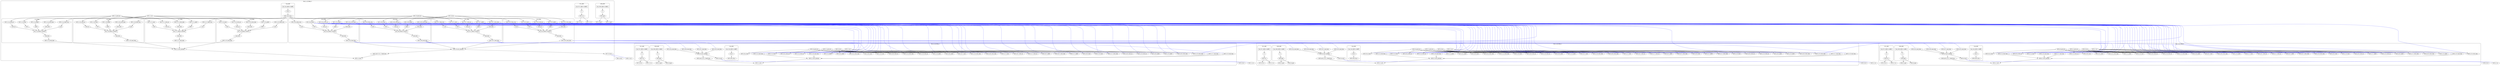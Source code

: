 digraph G {
rankdir=TB;
layout=dot;
subgraph cluster_5_1 {
label="tile_5_1_E_Mem_3";
margin=15;
style=rounded;
rank=source;
subgraph cluster_5_1_CLK_DRV {
label="CLK_DRV";
"X5Y1.bel_CLK_DRV" [label="bel_CLK_DRV(z=0xffff)", shape=box];
"X5Y1.user_clk_o";
"X5Y1.CLK_DRV.CLK_O" [label="CLK_O", shape=hexagon];
"X5Y1.bel_CLK_DRV" -> "X5Y1.CLK_DRV.CLK_O";
"X5Y1.CLK_DRV.CLK_O" -> "X5Y1.user_clk_o";
}

subgraph cluster_5_1_GND_DRV {
label="GND_DRV";
"X5Y1.bel_GND_DRV" [label="bel_GND_DRV(z=0xfffe)", shape=box];
"X5Y1.gnd";
"X5Y1.GND_DRV.O" [label=O, shape=hexagon];
"X5Y1.bel_GND_DRV" -> "X5Y1.GND_DRV.O";
"X5Y1.GND_DRV.O" -> "X5Y1.gnd";
}

subgraph cluster_5_1_VCC_DRV {
label="VCC_DRV";
"X5Y1.bel_VCC_DRV" [label="bel_VCC_DRV(z=0xfffd)", shape=box];
"X5Y1.vcc";
"X5Y1.VCC_DRV.O" [label=O, shape=hexagon];
"X5Y1.bel_VCC_DRV" -> "X5Y1.VCC_DRV.O";
"X5Y1.VCC_DRV.O" -> "X5Y1.vcc";
}

subgraph "cluster_5_1_c0.A_Mem" {
label="c0.A_Mem";
"X5Y1.bel_c0.A_Mem" [label="bel_c0.A_Mem(z=0x0000)", shape=box];
"X5Y1.c0.A_Mem_clk_i";
"X5Y1.c0.A_Mem.A_clk" [label="A_clk", shape=hexagon];
"X5Y1.c0.A_Mem_clk_i" -> "X5Y1.c0.A_Mem.A_clk";
"X5Y1.c0.A_Mem.A_clk" -> "X5Y1.bel_c0.A_Mem";
"X5Y1.c0.A_addr0";
"X5Y1.c0.A_Mem.addr0" [label=addr0, shape=hexagon];
"X5Y1.c0.A_addr0" -> "X5Y1.c0.A_Mem.addr0";
"X5Y1.c0.A_Mem.addr0" -> "X5Y1.bel_c0.A_Mem";
"X5Y1.c0.A_addr0";
"X5Y1.c0.A_Mem.addr0" [label=addr0, shape=hexagon];
"X5Y1.c0.A_addr0";
"X5Y1.c0.A_Mem.addr0" [label=addr0, shape=hexagon];
"X5Y1.c0.A_addr0";
"X5Y1.c0.A_Mem.addr0" [label=addr0, shape=hexagon];
"X5Y1.c0.A_addr0";
"X5Y1.c0.A_Mem.addr0" [label=addr0, shape=hexagon];
"X5Y1.c0.A_addr0";
"X5Y1.c0.A_Mem.addr0" [label=addr0, shape=hexagon];
"X5Y1.c0.A_addr0";
"X5Y1.c0.A_Mem.addr0" [label=addr0, shape=hexagon];
"X5Y1.c0.A_addr0";
"X5Y1.c0.A_Mem.addr0" [label=addr0, shape=hexagon];
"X5Y1.c0.A_addr0";
"X5Y1.c0.A_Mem.addr0" [label=addr0, shape=hexagon];
"X5Y1.c0.A_addr0";
"X5Y1.c0.A_Mem.addr0" [label=addr0, shape=hexagon];
"X5Y1.c0.A_addr0";
"X5Y1.c0.A_Mem.addr0" [label=addr0, shape=hexagon];
"X5Y1.c0.A_addr0";
"X5Y1.c0.A_Mem.addr0" [label=addr0, shape=hexagon];
"X5Y1.c0.A_addr0";
"X5Y1.c0.A_Mem.addr0" [label=addr0, shape=hexagon];
"X5Y1.c0.A_addr0";
"X5Y1.c0.A_Mem.addr0" [label=addr0, shape=hexagon];
"X5Y1.c0.A_addr0";
"X5Y1.c0.A_Mem.addr0" [label=addr0, shape=hexagon];
"X5Y1.c0.A_addr0";
"X5Y1.c0.A_Mem.addr0" [label=addr0, shape=hexagon];
"X5Y1.c0.A_addr0";
"X5Y1.c0.A_Mem.addr0" [label=addr0, shape=hexagon];
"X5Y1.c0.A_addr0";
"X5Y1.c0.A_Mem.addr0" [label=addr0, shape=hexagon];
"X5Y1.c0.A_addr0";
"X5Y1.c0.A_Mem.addr0" [label=addr0, shape=hexagon];
"X5Y1.c0.A_addr0";
"X5Y1.c0.A_Mem.addr0" [label=addr0, shape=hexagon];
"X5Y1.c0.A_addr0";
"X5Y1.c0.A_Mem.addr0" [label=addr0, shape=hexagon];
"X5Y1.c0.A_addr0";
"X5Y1.c0.A_Mem.addr0" [label=addr0, shape=hexagon];
"X5Y1.c0.A_addr0";
"X5Y1.c0.A_Mem.addr0" [label=addr0, shape=hexagon];
"X5Y1.c0.A_addr0";
"X5Y1.c0.A_Mem.addr0" [label=addr0, shape=hexagon];
"X5Y1.c0.A_addr0";
"X5Y1.c0.A_Mem.addr0" [label=addr0, shape=hexagon];
"X5Y1.c0.A_addr0";
"X5Y1.c0.A_Mem.addr0" [label=addr0, shape=hexagon];
"X5Y1.c0.A_addr0";
"X5Y1.c0.A_Mem.addr0" [label=addr0, shape=hexagon];
"X5Y1.c0.A_addr0";
"X5Y1.c0.A_Mem.addr0" [label=addr0, shape=hexagon];
"X5Y1.c0.A_addr0";
"X5Y1.c0.A_Mem.addr0" [label=addr0, shape=hexagon];
"X5Y1.c0.A_addr0";
"X5Y1.c0.A_Mem.addr0" [label=addr0, shape=hexagon];
"X5Y1.c0.A_addr0";
"X5Y1.c0.A_Mem.addr0" [label=addr0, shape=hexagon];
"X5Y1.c0.A_addr0";
"X5Y1.c0.A_Mem.addr0" [label=addr0, shape=hexagon];
"X5Y1.c0.A_reset";
"X5Y1.c0.A_Mem.reset" [label=reset, shape=hexagon];
"X5Y1.c0.A_reset" -> "X5Y1.c0.A_Mem.reset";
"X5Y1.c0.A_Mem.reset" -> "X5Y1.bel_c0.A_Mem";
"X5Y1.c0.A_write_data";
"X5Y1.c0.A_Mem.write_data" [label="write_data", shape=hexagon];
"X5Y1.c0.A_write_data" -> "X5Y1.c0.A_Mem.write_data";
"X5Y1.c0.A_Mem.write_data" -> "X5Y1.bel_c0.A_Mem";
"X5Y1.c0.A_write_data";
"X5Y1.c0.A_Mem.write_data" [label="write_data", shape=hexagon];
"X5Y1.c0.A_write_data";
"X5Y1.c0.A_Mem.write_data" [label="write_data", shape=hexagon];
"X5Y1.c0.A_write_data";
"X5Y1.c0.A_Mem.write_data" [label="write_data", shape=hexagon];
"X5Y1.c0.A_write_data";
"X5Y1.c0.A_Mem.write_data" [label="write_data", shape=hexagon];
"X5Y1.c0.A_write_data";
"X5Y1.c0.A_Mem.write_data" [label="write_data", shape=hexagon];
"X5Y1.c0.A_write_data";
"X5Y1.c0.A_Mem.write_data" [label="write_data", shape=hexagon];
"X5Y1.c0.A_write_data";
"X5Y1.c0.A_Mem.write_data" [label="write_data", shape=hexagon];
"X5Y1.c0.A_write_data";
"X5Y1.c0.A_Mem.write_data" [label="write_data", shape=hexagon];
"X5Y1.c0.A_write_data";
"X5Y1.c0.A_Mem.write_data" [label="write_data", shape=hexagon];
"X5Y1.c0.A_write_data";
"X5Y1.c0.A_Mem.write_data" [label="write_data", shape=hexagon];
"X5Y1.c0.A_write_data";
"X5Y1.c0.A_Mem.write_data" [label="write_data", shape=hexagon];
"X5Y1.c0.A_write_data";
"X5Y1.c0.A_Mem.write_data" [label="write_data", shape=hexagon];
"X5Y1.c0.A_write_data";
"X5Y1.c0.A_Mem.write_data" [label="write_data", shape=hexagon];
"X5Y1.c0.A_write_data";
"X5Y1.c0.A_Mem.write_data" [label="write_data", shape=hexagon];
"X5Y1.c0.A_write_data";
"X5Y1.c0.A_Mem.write_data" [label="write_data", shape=hexagon];
"X5Y1.c0.A_write_data";
"X5Y1.c0.A_Mem.write_data" [label="write_data", shape=hexagon];
"X5Y1.c0.A_write_data";
"X5Y1.c0.A_Mem.write_data" [label="write_data", shape=hexagon];
"X5Y1.c0.A_write_data";
"X5Y1.c0.A_Mem.write_data" [label="write_data", shape=hexagon];
"X5Y1.c0.A_write_data";
"X5Y1.c0.A_Mem.write_data" [label="write_data", shape=hexagon];
"X5Y1.c0.A_write_data";
"X5Y1.c0.A_Mem.write_data" [label="write_data", shape=hexagon];
"X5Y1.c0.A_write_data";
"X5Y1.c0.A_Mem.write_data" [label="write_data", shape=hexagon];
"X5Y1.c0.A_write_data";
"X5Y1.c0.A_Mem.write_data" [label="write_data", shape=hexagon];
"X5Y1.c0.A_write_data";
"X5Y1.c0.A_Mem.write_data" [label="write_data", shape=hexagon];
"X5Y1.c0.A_write_data";
"X5Y1.c0.A_Mem.write_data" [label="write_data", shape=hexagon];
"X5Y1.c0.A_write_data";
"X5Y1.c0.A_Mem.write_data" [label="write_data", shape=hexagon];
"X5Y1.c0.A_write_data";
"X5Y1.c0.A_Mem.write_data" [label="write_data", shape=hexagon];
"X5Y1.c0.A_write_data";
"X5Y1.c0.A_Mem.write_data" [label="write_data", shape=hexagon];
"X5Y1.c0.A_write_data";
"X5Y1.c0.A_Mem.write_data" [label="write_data", shape=hexagon];
"X5Y1.c0.A_write_data";
"X5Y1.c0.A_Mem.write_data" [label="write_data", shape=hexagon];
"X5Y1.c0.A_write_data";
"X5Y1.c0.A_Mem.write_data" [label="write_data", shape=hexagon];
"X5Y1.c0.A_write_data";
"X5Y1.c0.A_Mem.write_data" [label="write_data", shape=hexagon];
"X5Y1.c0.A_write_en";
"X5Y1.c0.A_Mem.write_en" [label="write_en", shape=hexagon];
"X5Y1.c0.A_write_en" -> "X5Y1.c0.A_Mem.write_en";
"X5Y1.c0.A_Mem.write_en" -> "X5Y1.bel_c0.A_Mem";
"X5Y1.c0.A_read_data";
"X5Y1.c0.A_Mem.read_data" [label="read_data", shape=hexagon];
"X5Y1.bel_c0.A_Mem" -> "X5Y1.c0.A_Mem.read_data";
"X5Y1.c0.A_Mem.read_data" -> "X5Y1.c0.A_read_data";
"X5Y1.c0.A_read_data";
"X5Y1.c0.A_Mem.read_data" [label="read_data", shape=hexagon];
"X5Y1.c0.A_read_data";
"X5Y1.c0.A_Mem.read_data" [label="read_data", shape=hexagon];
"X5Y1.c0.A_read_data";
"X5Y1.c0.A_Mem.read_data" [label="read_data", shape=hexagon];
"X5Y1.c0.A_read_data";
"X5Y1.c0.A_Mem.read_data" [label="read_data", shape=hexagon];
"X5Y1.c0.A_read_data";
"X5Y1.c0.A_Mem.read_data" [label="read_data", shape=hexagon];
"X5Y1.c0.A_read_data";
"X5Y1.c0.A_Mem.read_data" [label="read_data", shape=hexagon];
"X5Y1.c0.A_read_data";
"X5Y1.c0.A_Mem.read_data" [label="read_data", shape=hexagon];
"X5Y1.c0.A_read_data";
"X5Y1.c0.A_Mem.read_data" [label="read_data", shape=hexagon];
"X5Y1.c0.A_read_data";
"X5Y1.c0.A_Mem.read_data" [label="read_data", shape=hexagon];
"X5Y1.c0.A_read_data";
"X5Y1.c0.A_Mem.read_data" [label="read_data", shape=hexagon];
"X5Y1.c0.A_read_data";
"X5Y1.c0.A_Mem.read_data" [label="read_data", shape=hexagon];
"X5Y1.c0.A_read_data";
"X5Y1.c0.A_Mem.read_data" [label="read_data", shape=hexagon];
"X5Y1.c0.A_read_data";
"X5Y1.c0.A_Mem.read_data" [label="read_data", shape=hexagon];
"X5Y1.c0.A_read_data";
"X5Y1.c0.A_Mem.read_data" [label="read_data", shape=hexagon];
"X5Y1.c0.A_read_data";
"X5Y1.c0.A_Mem.read_data" [label="read_data", shape=hexagon];
"X5Y1.c0.A_read_data";
"X5Y1.c0.A_Mem.read_data" [label="read_data", shape=hexagon];
"X5Y1.c0.A_read_data";
"X5Y1.c0.A_Mem.read_data" [label="read_data", shape=hexagon];
"X5Y1.c0.A_read_data";
"X5Y1.c0.A_Mem.read_data" [label="read_data", shape=hexagon];
"X5Y1.c0.A_read_data";
"X5Y1.c0.A_Mem.read_data" [label="read_data", shape=hexagon];
"X5Y1.c0.A_read_data";
"X5Y1.c0.A_Mem.read_data" [label="read_data", shape=hexagon];
"X5Y1.c0.A_read_data";
"X5Y1.c0.A_Mem.read_data" [label="read_data", shape=hexagon];
"X5Y1.c0.A_read_data";
"X5Y1.c0.A_Mem.read_data" [label="read_data", shape=hexagon];
"X5Y1.c0.A_read_data";
"X5Y1.c0.A_Mem.read_data" [label="read_data", shape=hexagon];
"X5Y1.c0.A_read_data";
"X5Y1.c0.A_Mem.read_data" [label="read_data", shape=hexagon];
"X5Y1.c0.A_read_data";
"X5Y1.c0.A_Mem.read_data" [label="read_data", shape=hexagon];
"X5Y1.c0.A_read_data";
"X5Y1.c0.A_Mem.read_data" [label="read_data", shape=hexagon];
"X5Y1.c0.A_read_data";
"X5Y1.c0.A_Mem.read_data" [label="read_data", shape=hexagon];
"X5Y1.c0.A_read_data";
"X5Y1.c0.A_Mem.read_data" [label="read_data", shape=hexagon];
"X5Y1.c0.A_read_data";
"X5Y1.c0.A_Mem.read_data" [label="read_data", shape=hexagon];
"X5Y1.c0.A_read_data";
"X5Y1.c0.A_Mem.read_data" [label="read_data", shape=hexagon];
"X5Y1.c0.A_read_data";
"X5Y1.c0.A_Mem.read_data" [label="read_data", shape=hexagon];
}

subgraph "cluster_5_1_c0.B_Mem" {
label="c0.B_Mem";
"X5Y1.bel_c0.B_Mem" [label="bel_c0.B_Mem(z=0x0001)", shape=box];
"X5Y1.c0.B_Mem_clk_i";
"X5Y1.c0.B_Mem.B_clk" [label="B_clk", shape=hexagon];
"X5Y1.c0.B_Mem_clk_i" -> "X5Y1.c0.B_Mem.B_clk";
"X5Y1.c0.B_Mem.B_clk" -> "X5Y1.bel_c0.B_Mem";
"X5Y1.c0.B_addr0";
"X5Y1.c0.B_Mem.addr0" [label=addr0, shape=hexagon];
"X5Y1.c0.B_addr0" -> "X5Y1.c0.B_Mem.addr0";
"X5Y1.c0.B_Mem.addr0" -> "X5Y1.bel_c0.B_Mem";
"X5Y1.c0.B_addr0";
"X5Y1.c0.B_Mem.addr0" [label=addr0, shape=hexagon];
"X5Y1.c0.B_addr0";
"X5Y1.c0.B_Mem.addr0" [label=addr0, shape=hexagon];
"X5Y1.c0.B_addr0";
"X5Y1.c0.B_Mem.addr0" [label=addr0, shape=hexagon];
"X5Y1.c0.B_addr0";
"X5Y1.c0.B_Mem.addr0" [label=addr0, shape=hexagon];
"X5Y1.c0.B_addr0";
"X5Y1.c0.B_Mem.addr0" [label=addr0, shape=hexagon];
"X5Y1.c0.B_addr0";
"X5Y1.c0.B_Mem.addr0" [label=addr0, shape=hexagon];
"X5Y1.c0.B_addr0";
"X5Y1.c0.B_Mem.addr0" [label=addr0, shape=hexagon];
"X5Y1.c0.B_addr0";
"X5Y1.c0.B_Mem.addr0" [label=addr0, shape=hexagon];
"X5Y1.c0.B_addr0";
"X5Y1.c0.B_Mem.addr0" [label=addr0, shape=hexagon];
"X5Y1.c0.B_addr0";
"X5Y1.c0.B_Mem.addr0" [label=addr0, shape=hexagon];
"X5Y1.c0.B_addr0";
"X5Y1.c0.B_Mem.addr0" [label=addr0, shape=hexagon];
"X5Y1.c0.B_addr0";
"X5Y1.c0.B_Mem.addr0" [label=addr0, shape=hexagon];
"X5Y1.c0.B_addr0";
"X5Y1.c0.B_Mem.addr0" [label=addr0, shape=hexagon];
"X5Y1.c0.B_addr0";
"X5Y1.c0.B_Mem.addr0" [label=addr0, shape=hexagon];
"X5Y1.c0.B_addr0";
"X5Y1.c0.B_Mem.addr0" [label=addr0, shape=hexagon];
"X5Y1.c0.B_addr0";
"X5Y1.c0.B_Mem.addr0" [label=addr0, shape=hexagon];
"X5Y1.c0.B_addr0";
"X5Y1.c0.B_Mem.addr0" [label=addr0, shape=hexagon];
"X5Y1.c0.B_addr0";
"X5Y1.c0.B_Mem.addr0" [label=addr0, shape=hexagon];
"X5Y1.c0.B_addr0";
"X5Y1.c0.B_Mem.addr0" [label=addr0, shape=hexagon];
"X5Y1.c0.B_addr0";
"X5Y1.c0.B_Mem.addr0" [label=addr0, shape=hexagon];
"X5Y1.c0.B_addr0";
"X5Y1.c0.B_Mem.addr0" [label=addr0, shape=hexagon];
"X5Y1.c0.B_addr0";
"X5Y1.c0.B_Mem.addr0" [label=addr0, shape=hexagon];
"X5Y1.c0.B_addr0";
"X5Y1.c0.B_Mem.addr0" [label=addr0, shape=hexagon];
"X5Y1.c0.B_addr0";
"X5Y1.c0.B_Mem.addr0" [label=addr0, shape=hexagon];
"X5Y1.c0.B_addr0";
"X5Y1.c0.B_Mem.addr0" [label=addr0, shape=hexagon];
"X5Y1.c0.B_addr0";
"X5Y1.c0.B_Mem.addr0" [label=addr0, shape=hexagon];
"X5Y1.c0.B_addr0";
"X5Y1.c0.B_Mem.addr0" [label=addr0, shape=hexagon];
"X5Y1.c0.B_addr0";
"X5Y1.c0.B_Mem.addr0" [label=addr0, shape=hexagon];
"X5Y1.c0.B_addr0";
"X5Y1.c0.B_Mem.addr0" [label=addr0, shape=hexagon];
"X5Y1.c0.B_addr0";
"X5Y1.c0.B_Mem.addr0" [label=addr0, shape=hexagon];
"X5Y1.c0.B_addr0";
"X5Y1.c0.B_Mem.addr0" [label=addr0, shape=hexagon];
"X5Y1.c0.B_reset";
"X5Y1.c0.B_Mem.reset" [label=reset, shape=hexagon];
"X5Y1.c0.B_reset" -> "X5Y1.c0.B_Mem.reset";
"X5Y1.c0.B_Mem.reset" -> "X5Y1.bel_c0.B_Mem";
"X5Y1.c0.B_write_data";
"X5Y1.c0.B_Mem.write_data" [label="write_data", shape=hexagon];
"X5Y1.c0.B_write_data" -> "X5Y1.c0.B_Mem.write_data";
"X5Y1.c0.B_Mem.write_data" -> "X5Y1.bel_c0.B_Mem";
"X5Y1.c0.B_write_data";
"X5Y1.c0.B_Mem.write_data" [label="write_data", shape=hexagon];
"X5Y1.c0.B_write_data";
"X5Y1.c0.B_Mem.write_data" [label="write_data", shape=hexagon];
"X5Y1.c0.B_write_data";
"X5Y1.c0.B_Mem.write_data" [label="write_data", shape=hexagon];
"X5Y1.c0.B_write_data";
"X5Y1.c0.B_Mem.write_data" [label="write_data", shape=hexagon];
"X5Y1.c0.B_write_data";
"X5Y1.c0.B_Mem.write_data" [label="write_data", shape=hexagon];
"X5Y1.c0.B_write_data";
"X5Y1.c0.B_Mem.write_data" [label="write_data", shape=hexagon];
"X5Y1.c0.B_write_data";
"X5Y1.c0.B_Mem.write_data" [label="write_data", shape=hexagon];
"X5Y1.c0.B_write_data";
"X5Y1.c0.B_Mem.write_data" [label="write_data", shape=hexagon];
"X5Y1.c0.B_write_data";
"X5Y1.c0.B_Mem.write_data" [label="write_data", shape=hexagon];
"X5Y1.c0.B_write_data";
"X5Y1.c0.B_Mem.write_data" [label="write_data", shape=hexagon];
"X5Y1.c0.B_write_data";
"X5Y1.c0.B_Mem.write_data" [label="write_data", shape=hexagon];
"X5Y1.c0.B_write_data";
"X5Y1.c0.B_Mem.write_data" [label="write_data", shape=hexagon];
"X5Y1.c0.B_write_data";
"X5Y1.c0.B_Mem.write_data" [label="write_data", shape=hexagon];
"X5Y1.c0.B_write_data";
"X5Y1.c0.B_Mem.write_data" [label="write_data", shape=hexagon];
"X5Y1.c0.B_write_data";
"X5Y1.c0.B_Mem.write_data" [label="write_data", shape=hexagon];
"X5Y1.c0.B_write_data";
"X5Y1.c0.B_Mem.write_data" [label="write_data", shape=hexagon];
"X5Y1.c0.B_write_data";
"X5Y1.c0.B_Mem.write_data" [label="write_data", shape=hexagon];
"X5Y1.c0.B_write_data";
"X5Y1.c0.B_Mem.write_data" [label="write_data", shape=hexagon];
"X5Y1.c0.B_write_data";
"X5Y1.c0.B_Mem.write_data" [label="write_data", shape=hexagon];
"X5Y1.c0.B_write_data";
"X5Y1.c0.B_Mem.write_data" [label="write_data", shape=hexagon];
"X5Y1.c0.B_write_data";
"X5Y1.c0.B_Mem.write_data" [label="write_data", shape=hexagon];
"X5Y1.c0.B_write_data";
"X5Y1.c0.B_Mem.write_data" [label="write_data", shape=hexagon];
"X5Y1.c0.B_write_data";
"X5Y1.c0.B_Mem.write_data" [label="write_data", shape=hexagon];
"X5Y1.c0.B_write_data";
"X5Y1.c0.B_Mem.write_data" [label="write_data", shape=hexagon];
"X5Y1.c0.B_write_data";
"X5Y1.c0.B_Mem.write_data" [label="write_data", shape=hexagon];
"X5Y1.c0.B_write_data";
"X5Y1.c0.B_Mem.write_data" [label="write_data", shape=hexagon];
"X5Y1.c0.B_write_data";
"X5Y1.c0.B_Mem.write_data" [label="write_data", shape=hexagon];
"X5Y1.c0.B_write_data";
"X5Y1.c0.B_Mem.write_data" [label="write_data", shape=hexagon];
"X5Y1.c0.B_write_data";
"X5Y1.c0.B_Mem.write_data" [label="write_data", shape=hexagon];
"X5Y1.c0.B_write_data";
"X5Y1.c0.B_Mem.write_data" [label="write_data", shape=hexagon];
"X5Y1.c0.B_write_data";
"X5Y1.c0.B_Mem.write_data" [label="write_data", shape=hexagon];
"X5Y1.c0.B_write_en";
"X5Y1.c0.B_Mem.write_en" [label="write_en", shape=hexagon];
"X5Y1.c0.B_write_en" -> "X5Y1.c0.B_Mem.write_en";
"X5Y1.c0.B_Mem.write_en" -> "X5Y1.bel_c0.B_Mem";
"X5Y1.c0.B_read_data";
"X5Y1.c0.B_Mem.read_data" [label="read_data", shape=hexagon];
"X5Y1.bel_c0.B_Mem" -> "X5Y1.c0.B_Mem.read_data";
"X5Y1.c0.B_Mem.read_data" -> "X5Y1.c0.B_read_data";
"X5Y1.c0.B_read_data";
"X5Y1.c0.B_Mem.read_data" [label="read_data", shape=hexagon];
"X5Y1.c0.B_read_data";
"X5Y1.c0.B_Mem.read_data" [label="read_data", shape=hexagon];
"X5Y1.c0.B_read_data";
"X5Y1.c0.B_Mem.read_data" [label="read_data", shape=hexagon];
"X5Y1.c0.B_read_data";
"X5Y1.c0.B_Mem.read_data" [label="read_data", shape=hexagon];
"X5Y1.c0.B_read_data";
"X5Y1.c0.B_Mem.read_data" [label="read_data", shape=hexagon];
"X5Y1.c0.B_read_data";
"X5Y1.c0.B_Mem.read_data" [label="read_data", shape=hexagon];
"X5Y1.c0.B_read_data";
"X5Y1.c0.B_Mem.read_data" [label="read_data", shape=hexagon];
"X5Y1.c0.B_read_data";
"X5Y1.c0.B_Mem.read_data" [label="read_data", shape=hexagon];
"X5Y1.c0.B_read_data";
"X5Y1.c0.B_Mem.read_data" [label="read_data", shape=hexagon];
"X5Y1.c0.B_read_data";
"X5Y1.c0.B_Mem.read_data" [label="read_data", shape=hexagon];
"X5Y1.c0.B_read_data";
"X5Y1.c0.B_Mem.read_data" [label="read_data", shape=hexagon];
"X5Y1.c0.B_read_data";
"X5Y1.c0.B_Mem.read_data" [label="read_data", shape=hexagon];
"X5Y1.c0.B_read_data";
"X5Y1.c0.B_Mem.read_data" [label="read_data", shape=hexagon];
"X5Y1.c0.B_read_data";
"X5Y1.c0.B_Mem.read_data" [label="read_data", shape=hexagon];
"X5Y1.c0.B_read_data";
"X5Y1.c0.B_Mem.read_data" [label="read_data", shape=hexagon];
"X5Y1.c0.B_read_data";
"X5Y1.c0.B_Mem.read_data" [label="read_data", shape=hexagon];
"X5Y1.c0.B_read_data";
"X5Y1.c0.B_Mem.read_data" [label="read_data", shape=hexagon];
"X5Y1.c0.B_read_data";
"X5Y1.c0.B_Mem.read_data" [label="read_data", shape=hexagon];
"X5Y1.c0.B_read_data";
"X5Y1.c0.B_Mem.read_data" [label="read_data", shape=hexagon];
"X5Y1.c0.B_read_data";
"X5Y1.c0.B_Mem.read_data" [label="read_data", shape=hexagon];
"X5Y1.c0.B_read_data";
"X5Y1.c0.B_Mem.read_data" [label="read_data", shape=hexagon];
"X5Y1.c0.B_read_data";
"X5Y1.c0.B_Mem.read_data" [label="read_data", shape=hexagon];
"X5Y1.c0.B_read_data";
"X5Y1.c0.B_Mem.read_data" [label="read_data", shape=hexagon];
"X5Y1.c0.B_read_data";
"X5Y1.c0.B_Mem.read_data" [label="read_data", shape=hexagon];
"X5Y1.c0.B_read_data";
"X5Y1.c0.B_Mem.read_data" [label="read_data", shape=hexagon];
"X5Y1.c0.B_read_data";
"X5Y1.c0.B_Mem.read_data" [label="read_data", shape=hexagon];
"X5Y1.c0.B_read_data";
"X5Y1.c0.B_Mem.read_data" [label="read_data", shape=hexagon];
"X5Y1.c0.B_read_data";
"X5Y1.c0.B_Mem.read_data" [label="read_data", shape=hexagon];
"X5Y1.c0.B_read_data";
"X5Y1.c0.B_Mem.read_data" [label="read_data", shape=hexagon];
"X5Y1.c0.B_read_data";
"X5Y1.c0.B_Mem.read_data" [label="read_data", shape=hexagon];
"X5Y1.c0.B_read_data";
"X5Y1.c0.B_Mem.read_data" [label="read_data", shape=hexagon];
}

subgraph "cluster_5_1_c0.C_Mem" {
label="c0.C_Mem";
"X5Y1.bel_c0.C_Mem" [label="bel_c0.C_Mem(z=0x0002)", shape=box];
"X5Y1.c0.C_addr0";
"X5Y1.c0.C_Mem.addr0" [label=addr0, shape=hexagon];
"X5Y1.c0.C_addr0" -> "X5Y1.c0.C_Mem.addr0";
"X5Y1.c0.C_Mem.addr0" -> "X5Y1.bel_c0.C_Mem";
"X5Y1.c0.C_addr0";
"X5Y1.c0.C_Mem.addr0" [label=addr0, shape=hexagon];
"X5Y1.c0.C_addr0";
"X5Y1.c0.C_Mem.addr0" [label=addr0, shape=hexagon];
"X5Y1.c0.C_addr0";
"X5Y1.c0.C_Mem.addr0" [label=addr0, shape=hexagon];
"X5Y1.c0.C_addr0";
"X5Y1.c0.C_Mem.addr0" [label=addr0, shape=hexagon];
"X5Y1.c0.C_addr0";
"X5Y1.c0.C_Mem.addr0" [label=addr0, shape=hexagon];
"X5Y1.c0.C_addr0";
"X5Y1.c0.C_Mem.addr0" [label=addr0, shape=hexagon];
"X5Y1.c0.C_addr0";
"X5Y1.c0.C_Mem.addr0" [label=addr0, shape=hexagon];
"X5Y1.c0.C_addr0";
"X5Y1.c0.C_Mem.addr0" [label=addr0, shape=hexagon];
"X5Y1.c0.C_addr0";
"X5Y1.c0.C_Mem.addr0" [label=addr0, shape=hexagon];
"X5Y1.c0.C_addr0";
"X5Y1.c0.C_Mem.addr0" [label=addr0, shape=hexagon];
"X5Y1.c0.C_addr0";
"X5Y1.c0.C_Mem.addr0" [label=addr0, shape=hexagon];
"X5Y1.c0.C_addr0";
"X5Y1.c0.C_Mem.addr0" [label=addr0, shape=hexagon];
"X5Y1.c0.C_addr0";
"X5Y1.c0.C_Mem.addr0" [label=addr0, shape=hexagon];
"X5Y1.c0.C_addr0";
"X5Y1.c0.C_Mem.addr0" [label=addr0, shape=hexagon];
"X5Y1.c0.C_addr0";
"X5Y1.c0.C_Mem.addr0" [label=addr0, shape=hexagon];
"X5Y1.c0.C_addr0";
"X5Y1.c0.C_Mem.addr0" [label=addr0, shape=hexagon];
"X5Y1.c0.C_addr0";
"X5Y1.c0.C_Mem.addr0" [label=addr0, shape=hexagon];
"X5Y1.c0.C_addr0";
"X5Y1.c0.C_Mem.addr0" [label=addr0, shape=hexagon];
"X5Y1.c0.C_addr0";
"X5Y1.c0.C_Mem.addr0" [label=addr0, shape=hexagon];
"X5Y1.c0.C_addr0";
"X5Y1.c0.C_Mem.addr0" [label=addr0, shape=hexagon];
"X5Y1.c0.C_addr0";
"X5Y1.c0.C_Mem.addr0" [label=addr0, shape=hexagon];
"X5Y1.c0.C_addr0";
"X5Y1.c0.C_Mem.addr0" [label=addr0, shape=hexagon];
"X5Y1.c0.C_addr0";
"X5Y1.c0.C_Mem.addr0" [label=addr0, shape=hexagon];
"X5Y1.c0.C_addr0";
"X5Y1.c0.C_Mem.addr0" [label=addr0, shape=hexagon];
"X5Y1.c0.C_addr0";
"X5Y1.c0.C_Mem.addr0" [label=addr0, shape=hexagon];
"X5Y1.c0.C_addr0";
"X5Y1.c0.C_Mem.addr0" [label=addr0, shape=hexagon];
"X5Y1.c0.C_addr0";
"X5Y1.c0.C_Mem.addr0" [label=addr0, shape=hexagon];
"X5Y1.c0.C_addr0";
"X5Y1.c0.C_Mem.addr0" [label=addr0, shape=hexagon];
"X5Y1.c0.C_addr0";
"X5Y1.c0.C_Mem.addr0" [label=addr0, shape=hexagon];
"X5Y1.c0.C_addr0";
"X5Y1.c0.C_Mem.addr0" [label=addr0, shape=hexagon];
"X5Y1.c0.C_addr0";
"X5Y1.c0.C_Mem.addr0" [label=addr0, shape=hexagon];
"X5Y1.c0.C_reset";
"X5Y1.c0.C_Mem.reset" [label=reset, shape=hexagon];
"X5Y1.c0.C_reset" -> "X5Y1.c0.C_Mem.reset";
"X5Y1.c0.C_Mem.reset" -> "X5Y1.bel_c0.C_Mem";
"X5Y1.c0.C_write_data";
"X5Y1.c0.C_Mem.write_data" [label="write_data", shape=hexagon];
"X5Y1.c0.C_write_data" -> "X5Y1.c0.C_Mem.write_data";
"X5Y1.c0.C_Mem.write_data" -> "X5Y1.bel_c0.C_Mem";
"X5Y1.c0.C_write_data";
"X5Y1.c0.C_Mem.write_data" [label="write_data", shape=hexagon];
"X5Y1.c0.C_write_data";
"X5Y1.c0.C_Mem.write_data" [label="write_data", shape=hexagon];
"X5Y1.c0.C_write_data";
"X5Y1.c0.C_Mem.write_data" [label="write_data", shape=hexagon];
"X5Y1.c0.C_write_data";
"X5Y1.c0.C_Mem.write_data" [label="write_data", shape=hexagon];
"X5Y1.c0.C_write_data";
"X5Y1.c0.C_Mem.write_data" [label="write_data", shape=hexagon];
"X5Y1.c0.C_write_data";
"X5Y1.c0.C_Mem.write_data" [label="write_data", shape=hexagon];
"X5Y1.c0.C_write_data";
"X5Y1.c0.C_Mem.write_data" [label="write_data", shape=hexagon];
"X5Y1.c0.C_write_data";
"X5Y1.c0.C_Mem.write_data" [label="write_data", shape=hexagon];
"X5Y1.c0.C_write_data";
"X5Y1.c0.C_Mem.write_data" [label="write_data", shape=hexagon];
"X5Y1.c0.C_write_data";
"X5Y1.c0.C_Mem.write_data" [label="write_data", shape=hexagon];
"X5Y1.c0.C_write_data";
"X5Y1.c0.C_Mem.write_data" [label="write_data", shape=hexagon];
"X5Y1.c0.C_write_data";
"X5Y1.c0.C_Mem.write_data" [label="write_data", shape=hexagon];
"X5Y1.c0.C_write_data";
"X5Y1.c0.C_Mem.write_data" [label="write_data", shape=hexagon];
"X5Y1.c0.C_write_data";
"X5Y1.c0.C_Mem.write_data" [label="write_data", shape=hexagon];
"X5Y1.c0.C_write_data";
"X5Y1.c0.C_Mem.write_data" [label="write_data", shape=hexagon];
"X5Y1.c0.C_write_data";
"X5Y1.c0.C_Mem.write_data" [label="write_data", shape=hexagon];
"X5Y1.c0.C_write_data";
"X5Y1.c0.C_Mem.write_data" [label="write_data", shape=hexagon];
"X5Y1.c0.C_write_data";
"X5Y1.c0.C_Mem.write_data" [label="write_data", shape=hexagon];
"X5Y1.c0.C_write_data";
"X5Y1.c0.C_Mem.write_data" [label="write_data", shape=hexagon];
"X5Y1.c0.C_write_data";
"X5Y1.c0.C_Mem.write_data" [label="write_data", shape=hexagon];
"X5Y1.c0.C_write_data";
"X5Y1.c0.C_Mem.write_data" [label="write_data", shape=hexagon];
"X5Y1.c0.C_write_data";
"X5Y1.c0.C_Mem.write_data" [label="write_data", shape=hexagon];
"X5Y1.c0.C_write_data";
"X5Y1.c0.C_Mem.write_data" [label="write_data", shape=hexagon];
"X5Y1.c0.C_write_data";
"X5Y1.c0.C_Mem.write_data" [label="write_data", shape=hexagon];
"X5Y1.c0.C_write_data";
"X5Y1.c0.C_Mem.write_data" [label="write_data", shape=hexagon];
"X5Y1.c0.C_write_data";
"X5Y1.c0.C_Mem.write_data" [label="write_data", shape=hexagon];
"X5Y1.c0.C_write_data";
"X5Y1.c0.C_Mem.write_data" [label="write_data", shape=hexagon];
"X5Y1.c0.C_write_data";
"X5Y1.c0.C_Mem.write_data" [label="write_data", shape=hexagon];
"X5Y1.c0.C_write_data";
"X5Y1.c0.C_Mem.write_data" [label="write_data", shape=hexagon];
"X5Y1.c0.C_write_data";
"X5Y1.c0.C_Mem.write_data" [label="write_data", shape=hexagon];
"X5Y1.c0.C_write_data";
"X5Y1.c0.C_Mem.write_data" [label="write_data", shape=hexagon];
"X5Y1.c0.C_write_en";
"X5Y1.c0.C_Mem.write_en" [label="write_en", shape=hexagon];
"X5Y1.c0.C_write_en" -> "X5Y1.c0.C_Mem.write_en";
"X5Y1.c0.C_Mem.write_en" -> "X5Y1.bel_c0.C_Mem";
"X5Y1.c0.C_read_data";
"X5Y1.c0.C_Mem.read_data" [label="read_data", shape=hexagon];
"X5Y1.bel_c0.C_Mem" -> "X5Y1.c0.C_Mem.read_data";
"X5Y1.c0.C_Mem.read_data" -> "X5Y1.c0.C_read_data";
"X5Y1.c0.C_read_data";
"X5Y1.c0.C_Mem.read_data" [label="read_data", shape=hexagon];
"X5Y1.c0.C_read_data";
"X5Y1.c0.C_Mem.read_data" [label="read_data", shape=hexagon];
"X5Y1.c0.C_read_data";
"X5Y1.c0.C_Mem.read_data" [label="read_data", shape=hexagon];
"X5Y1.c0.C_read_data";
"X5Y1.c0.C_Mem.read_data" [label="read_data", shape=hexagon];
"X5Y1.c0.C_read_data";
"X5Y1.c0.C_Mem.read_data" [label="read_data", shape=hexagon];
"X5Y1.c0.C_read_data";
"X5Y1.c0.C_Mem.read_data" [label="read_data", shape=hexagon];
"X5Y1.c0.C_read_data";
"X5Y1.c0.C_Mem.read_data" [label="read_data", shape=hexagon];
"X5Y1.c0.C_read_data";
"X5Y1.c0.C_Mem.read_data" [label="read_data", shape=hexagon];
"X5Y1.c0.C_read_data";
"X5Y1.c0.C_Mem.read_data" [label="read_data", shape=hexagon];
"X5Y1.c0.C_read_data";
"X5Y1.c0.C_Mem.read_data" [label="read_data", shape=hexagon];
"X5Y1.c0.C_read_data";
"X5Y1.c0.C_Mem.read_data" [label="read_data", shape=hexagon];
"X5Y1.c0.C_read_data";
"X5Y1.c0.C_Mem.read_data" [label="read_data", shape=hexagon];
"X5Y1.c0.C_read_data";
"X5Y1.c0.C_Mem.read_data" [label="read_data", shape=hexagon];
"X5Y1.c0.C_read_data";
"X5Y1.c0.C_Mem.read_data" [label="read_data", shape=hexagon];
"X5Y1.c0.C_read_data";
"X5Y1.c0.C_Mem.read_data" [label="read_data", shape=hexagon];
"X5Y1.c0.C_read_data";
"X5Y1.c0.C_Mem.read_data" [label="read_data", shape=hexagon];
"X5Y1.c0.C_read_data";
"X5Y1.c0.C_Mem.read_data" [label="read_data", shape=hexagon];
"X5Y1.c0.C_read_data";
"X5Y1.c0.C_Mem.read_data" [label="read_data", shape=hexagon];
"X5Y1.c0.C_read_data";
"X5Y1.c0.C_Mem.read_data" [label="read_data", shape=hexagon];
"X5Y1.c0.C_read_data";
"X5Y1.c0.C_Mem.read_data" [label="read_data", shape=hexagon];
"X5Y1.c0.C_read_data";
"X5Y1.c0.C_Mem.read_data" [label="read_data", shape=hexagon];
"X5Y1.c0.C_read_data";
"X5Y1.c0.C_Mem.read_data" [label="read_data", shape=hexagon];
"X5Y1.c0.C_read_data";
"X5Y1.c0.C_Mem.read_data" [label="read_data", shape=hexagon];
"X5Y1.c0.C_read_data";
"X5Y1.c0.C_Mem.read_data" [label="read_data", shape=hexagon];
"X5Y1.c0.C_read_data";
"X5Y1.c0.C_Mem.read_data" [label="read_data", shape=hexagon];
"X5Y1.c0.C_read_data";
"X5Y1.c0.C_Mem.read_data" [label="read_data", shape=hexagon];
"X5Y1.c0.C_read_data";
"X5Y1.c0.C_Mem.read_data" [label="read_data", shape=hexagon];
"X5Y1.c0.C_read_data";
"X5Y1.c0.C_Mem.read_data" [label="read_data", shape=hexagon];
"X5Y1.c0.C_read_data";
"X5Y1.c0.C_Mem.read_data" [label="read_data", shape=hexagon];
"X5Y1.c0.C_read_data";
"X5Y1.c0.C_Mem.read_data" [label="read_data", shape=hexagon];
"X5Y1.c0.C_read_data";
"X5Y1.c0.C_Mem.read_data" [label="read_data", shape=hexagon];
"X5Y1.c0.C_Mem_clk_i";
"X5Y1.c0.C_Mem.C_clk" [label="C_clk", shape=hexagon];
"X5Y1.c0.C_Mem_clk_i" -> "X5Y1.c0.C_Mem.C_clk";
"X5Y1.c0.C_Mem.C_clk" -> "X5Y1.bel_c0.C_Mem";
}

subgraph "cluster_5_1_c0.D_Mem" {
label="c0.D_Mem";
"X5Y1.bel_c0.D_Mem" [label="bel_c0.D_Mem(z=0x0003)", shape=box];
"X5Y1.c0.D_addr0";
"X5Y1.c0.D_Mem.addr0" [label=addr0, shape=hexagon];
"X5Y1.c0.D_addr0" -> "X5Y1.c0.D_Mem.addr0";
"X5Y1.c0.D_Mem.addr0" -> "X5Y1.bel_c0.D_Mem";
"X5Y1.c0.D_addr0";
"X5Y1.c0.D_Mem.addr0" [label=addr0, shape=hexagon];
"X5Y1.c0.D_addr0";
"X5Y1.c0.D_Mem.addr0" [label=addr0, shape=hexagon];
"X5Y1.c0.D_addr0";
"X5Y1.c0.D_Mem.addr0" [label=addr0, shape=hexagon];
"X5Y1.c0.D_addr0";
"X5Y1.c0.D_Mem.addr0" [label=addr0, shape=hexagon];
"X5Y1.c0.D_addr0";
"X5Y1.c0.D_Mem.addr0" [label=addr0, shape=hexagon];
"X5Y1.c0.D_addr0";
"X5Y1.c0.D_Mem.addr0" [label=addr0, shape=hexagon];
"X5Y1.c0.D_addr0";
"X5Y1.c0.D_Mem.addr0" [label=addr0, shape=hexagon];
"X5Y1.c0.D_addr0";
"X5Y1.c0.D_Mem.addr0" [label=addr0, shape=hexagon];
"X5Y1.c0.D_addr0";
"X5Y1.c0.D_Mem.addr0" [label=addr0, shape=hexagon];
"X5Y1.c0.D_addr0";
"X5Y1.c0.D_Mem.addr0" [label=addr0, shape=hexagon];
"X5Y1.c0.D_addr0";
"X5Y1.c0.D_Mem.addr0" [label=addr0, shape=hexagon];
"X5Y1.c0.D_addr0";
"X5Y1.c0.D_Mem.addr0" [label=addr0, shape=hexagon];
"X5Y1.c0.D_addr0";
"X5Y1.c0.D_Mem.addr0" [label=addr0, shape=hexagon];
"X5Y1.c0.D_addr0";
"X5Y1.c0.D_Mem.addr0" [label=addr0, shape=hexagon];
"X5Y1.c0.D_addr0";
"X5Y1.c0.D_Mem.addr0" [label=addr0, shape=hexagon];
"X5Y1.c0.D_addr0";
"X5Y1.c0.D_Mem.addr0" [label=addr0, shape=hexagon];
"X5Y1.c0.D_addr0";
"X5Y1.c0.D_Mem.addr0" [label=addr0, shape=hexagon];
"X5Y1.c0.D_addr0";
"X5Y1.c0.D_Mem.addr0" [label=addr0, shape=hexagon];
"X5Y1.c0.D_addr0";
"X5Y1.c0.D_Mem.addr0" [label=addr0, shape=hexagon];
"X5Y1.c0.D_addr0";
"X5Y1.c0.D_Mem.addr0" [label=addr0, shape=hexagon];
"X5Y1.c0.D_addr0";
"X5Y1.c0.D_Mem.addr0" [label=addr0, shape=hexagon];
"X5Y1.c0.D_addr0";
"X5Y1.c0.D_Mem.addr0" [label=addr0, shape=hexagon];
"X5Y1.c0.D_addr0";
"X5Y1.c0.D_Mem.addr0" [label=addr0, shape=hexagon];
"X5Y1.c0.D_addr0";
"X5Y1.c0.D_Mem.addr0" [label=addr0, shape=hexagon];
"X5Y1.c0.D_addr0";
"X5Y1.c0.D_Mem.addr0" [label=addr0, shape=hexagon];
"X5Y1.c0.D_addr0";
"X5Y1.c0.D_Mem.addr0" [label=addr0, shape=hexagon];
"X5Y1.c0.D_addr0";
"X5Y1.c0.D_Mem.addr0" [label=addr0, shape=hexagon];
"X5Y1.c0.D_addr0";
"X5Y1.c0.D_Mem.addr0" [label=addr0, shape=hexagon];
"X5Y1.c0.D_addr0";
"X5Y1.c0.D_Mem.addr0" [label=addr0, shape=hexagon];
"X5Y1.c0.D_addr0";
"X5Y1.c0.D_Mem.addr0" [label=addr0, shape=hexagon];
"X5Y1.c0.D_addr0";
"X5Y1.c0.D_Mem.addr0" [label=addr0, shape=hexagon];
"X5Y1.c0.D_reset";
"X5Y1.c0.D_Mem.reset" [label=reset, shape=hexagon];
"X5Y1.c0.D_reset" -> "X5Y1.c0.D_Mem.reset";
"X5Y1.c0.D_Mem.reset" -> "X5Y1.bel_c0.D_Mem";
"X5Y1.c0.D_write_data";
"X5Y1.c0.D_Mem.write_data" [label="write_data", shape=hexagon];
"X5Y1.c0.D_write_data" -> "X5Y1.c0.D_Mem.write_data";
"X5Y1.c0.D_Mem.write_data" -> "X5Y1.bel_c0.D_Mem";
"X5Y1.c0.D_write_data";
"X5Y1.c0.D_Mem.write_data" [label="write_data", shape=hexagon];
"X5Y1.c0.D_write_data";
"X5Y1.c0.D_Mem.write_data" [label="write_data", shape=hexagon];
"X5Y1.c0.D_write_data";
"X5Y1.c0.D_Mem.write_data" [label="write_data", shape=hexagon];
"X5Y1.c0.D_write_data";
"X5Y1.c0.D_Mem.write_data" [label="write_data", shape=hexagon];
"X5Y1.c0.D_write_data";
"X5Y1.c0.D_Mem.write_data" [label="write_data", shape=hexagon];
"X5Y1.c0.D_write_data";
"X5Y1.c0.D_Mem.write_data" [label="write_data", shape=hexagon];
"X5Y1.c0.D_write_data";
"X5Y1.c0.D_Mem.write_data" [label="write_data", shape=hexagon];
"X5Y1.c0.D_write_data";
"X5Y1.c0.D_Mem.write_data" [label="write_data", shape=hexagon];
"X5Y1.c0.D_write_data";
"X5Y1.c0.D_Mem.write_data" [label="write_data", shape=hexagon];
"X5Y1.c0.D_write_data";
"X5Y1.c0.D_Mem.write_data" [label="write_data", shape=hexagon];
"X5Y1.c0.D_write_data";
"X5Y1.c0.D_Mem.write_data" [label="write_data", shape=hexagon];
"X5Y1.c0.D_write_data";
"X5Y1.c0.D_Mem.write_data" [label="write_data", shape=hexagon];
"X5Y1.c0.D_write_data";
"X5Y1.c0.D_Mem.write_data" [label="write_data", shape=hexagon];
"X5Y1.c0.D_write_data";
"X5Y1.c0.D_Mem.write_data" [label="write_data", shape=hexagon];
"X5Y1.c0.D_write_data";
"X5Y1.c0.D_Mem.write_data" [label="write_data", shape=hexagon];
"X5Y1.c0.D_write_data";
"X5Y1.c0.D_Mem.write_data" [label="write_data", shape=hexagon];
"X5Y1.c0.D_write_data";
"X5Y1.c0.D_Mem.write_data" [label="write_data", shape=hexagon];
"X5Y1.c0.D_write_data";
"X5Y1.c0.D_Mem.write_data" [label="write_data", shape=hexagon];
"X5Y1.c0.D_write_data";
"X5Y1.c0.D_Mem.write_data" [label="write_data", shape=hexagon];
"X5Y1.c0.D_write_data";
"X5Y1.c0.D_Mem.write_data" [label="write_data", shape=hexagon];
"X5Y1.c0.D_write_data";
"X5Y1.c0.D_Mem.write_data" [label="write_data", shape=hexagon];
"X5Y1.c0.D_write_data";
"X5Y1.c0.D_Mem.write_data" [label="write_data", shape=hexagon];
"X5Y1.c0.D_write_data";
"X5Y1.c0.D_Mem.write_data" [label="write_data", shape=hexagon];
"X5Y1.c0.D_write_data";
"X5Y1.c0.D_Mem.write_data" [label="write_data", shape=hexagon];
"X5Y1.c0.D_write_data";
"X5Y1.c0.D_Mem.write_data" [label="write_data", shape=hexagon];
"X5Y1.c0.D_write_data";
"X5Y1.c0.D_Mem.write_data" [label="write_data", shape=hexagon];
"X5Y1.c0.D_write_data";
"X5Y1.c0.D_Mem.write_data" [label="write_data", shape=hexagon];
"X5Y1.c0.D_write_data";
"X5Y1.c0.D_Mem.write_data" [label="write_data", shape=hexagon];
"X5Y1.c0.D_write_data";
"X5Y1.c0.D_Mem.write_data" [label="write_data", shape=hexagon];
"X5Y1.c0.D_write_data";
"X5Y1.c0.D_Mem.write_data" [label="write_data", shape=hexagon];
"X5Y1.c0.D_write_data";
"X5Y1.c0.D_Mem.write_data" [label="write_data", shape=hexagon];
"X5Y1.c0.D_write_en";
"X5Y1.c0.D_Mem.write_en" [label="write_en", shape=hexagon];
"X5Y1.c0.D_write_en" -> "X5Y1.c0.D_Mem.write_en";
"X5Y1.c0.D_Mem.write_en" -> "X5Y1.bel_c0.D_Mem";
"X5Y1.c0.D_read_data";
"X5Y1.c0.D_Mem.read_data" [label="read_data", shape=hexagon];
"X5Y1.bel_c0.D_Mem" -> "X5Y1.c0.D_Mem.read_data";
"X5Y1.c0.D_Mem.read_data" -> "X5Y1.c0.D_read_data";
"X5Y1.c0.D_read_data";
"X5Y1.c0.D_Mem.read_data" [label="read_data", shape=hexagon];
"X5Y1.c0.D_read_data";
"X5Y1.c0.D_Mem.read_data" [label="read_data", shape=hexagon];
"X5Y1.c0.D_read_data";
"X5Y1.c0.D_Mem.read_data" [label="read_data", shape=hexagon];
"X5Y1.c0.D_read_data";
"X5Y1.c0.D_Mem.read_data" [label="read_data", shape=hexagon];
"X5Y1.c0.D_read_data";
"X5Y1.c0.D_Mem.read_data" [label="read_data", shape=hexagon];
"X5Y1.c0.D_read_data";
"X5Y1.c0.D_Mem.read_data" [label="read_data", shape=hexagon];
"X5Y1.c0.D_read_data";
"X5Y1.c0.D_Mem.read_data" [label="read_data", shape=hexagon];
"X5Y1.c0.D_read_data";
"X5Y1.c0.D_Mem.read_data" [label="read_data", shape=hexagon];
"X5Y1.c0.D_read_data";
"X5Y1.c0.D_Mem.read_data" [label="read_data", shape=hexagon];
"X5Y1.c0.D_read_data";
"X5Y1.c0.D_Mem.read_data" [label="read_data", shape=hexagon];
"X5Y1.c0.D_read_data";
"X5Y1.c0.D_Mem.read_data" [label="read_data", shape=hexagon];
"X5Y1.c0.D_read_data";
"X5Y1.c0.D_Mem.read_data" [label="read_data", shape=hexagon];
"X5Y1.c0.D_read_data";
"X5Y1.c0.D_Mem.read_data" [label="read_data", shape=hexagon];
"X5Y1.c0.D_read_data";
"X5Y1.c0.D_Mem.read_data" [label="read_data", shape=hexagon];
"X5Y1.c0.D_read_data";
"X5Y1.c0.D_Mem.read_data" [label="read_data", shape=hexagon];
"X5Y1.c0.D_read_data";
"X5Y1.c0.D_Mem.read_data" [label="read_data", shape=hexagon];
"X5Y1.c0.D_read_data";
"X5Y1.c0.D_Mem.read_data" [label="read_data", shape=hexagon];
"X5Y1.c0.D_read_data";
"X5Y1.c0.D_Mem.read_data" [label="read_data", shape=hexagon];
"X5Y1.c0.D_read_data";
"X5Y1.c0.D_Mem.read_data" [label="read_data", shape=hexagon];
"X5Y1.c0.D_read_data";
"X5Y1.c0.D_Mem.read_data" [label="read_data", shape=hexagon];
"X5Y1.c0.D_read_data";
"X5Y1.c0.D_Mem.read_data" [label="read_data", shape=hexagon];
"X5Y1.c0.D_read_data";
"X5Y1.c0.D_Mem.read_data" [label="read_data", shape=hexagon];
"X5Y1.c0.D_read_data";
"X5Y1.c0.D_Mem.read_data" [label="read_data", shape=hexagon];
"X5Y1.c0.D_read_data";
"X5Y1.c0.D_Mem.read_data" [label="read_data", shape=hexagon];
"X5Y1.c0.D_read_data";
"X5Y1.c0.D_Mem.read_data" [label="read_data", shape=hexagon];
"X5Y1.c0.D_read_data";
"X5Y1.c0.D_Mem.read_data" [label="read_data", shape=hexagon];
"X5Y1.c0.D_read_data";
"X5Y1.c0.D_Mem.read_data" [label="read_data", shape=hexagon];
"X5Y1.c0.D_read_data";
"X5Y1.c0.D_Mem.read_data" [label="read_data", shape=hexagon];
"X5Y1.c0.D_read_data";
"X5Y1.c0.D_Mem.read_data" [label="read_data", shape=hexagon];
"X5Y1.c0.D_read_data";
"X5Y1.c0.D_Mem.read_data" [label="read_data", shape=hexagon];
"X5Y1.c0.D_read_data";
"X5Y1.c0.D_Mem.read_data" [label="read_data", shape=hexagon];
"X5Y1.c0.D_Mem_clk_i";
"X5Y1.c0.D_Mem.D_clk" [label="D_clk", shape=hexagon];
"X5Y1.c0.D_Mem_clk_i" -> "X5Y1.c0.D_Mem.D_clk";
"X5Y1.c0.D_Mem.D_clk" -> "X5Y1.bel_c0.D_Mem";
}

subgraph "cluster_5_1_c1.A_Mem" {
label="c1.A_Mem";
"X5Y1.bel_c1.A_Mem" [label="bel_c1.A_Mem(z=0x0004)", shape=box];
"X5Y1.c1.A_Mem_clk_i";
"X5Y1.c1.A_Mem.A_clk" [label="A_clk", shape=hexagon];
"X5Y1.c1.A_Mem_clk_i" -> "X5Y1.c1.A_Mem.A_clk";
"X5Y1.c1.A_Mem.A_clk" -> "X5Y1.bel_c1.A_Mem";
"X5Y1.c1.A_addr0";
"X5Y1.c1.A_Mem.addr0" [label=addr0, shape=hexagon];
"X5Y1.c1.A_addr0" -> "X5Y1.c1.A_Mem.addr0";
"X5Y1.c1.A_Mem.addr0" -> "X5Y1.bel_c1.A_Mem";
"X5Y1.c1.A_addr0";
"X5Y1.c1.A_Mem.addr0" [label=addr0, shape=hexagon];
"X5Y1.c1.A_addr0";
"X5Y1.c1.A_Mem.addr0" [label=addr0, shape=hexagon];
"X5Y1.c1.A_addr0";
"X5Y1.c1.A_Mem.addr0" [label=addr0, shape=hexagon];
"X5Y1.c1.A_addr0";
"X5Y1.c1.A_Mem.addr0" [label=addr0, shape=hexagon];
"X5Y1.c1.A_addr0";
"X5Y1.c1.A_Mem.addr0" [label=addr0, shape=hexagon];
"X5Y1.c1.A_addr0";
"X5Y1.c1.A_Mem.addr0" [label=addr0, shape=hexagon];
"X5Y1.c1.A_addr0";
"X5Y1.c1.A_Mem.addr0" [label=addr0, shape=hexagon];
"X5Y1.c1.A_addr0";
"X5Y1.c1.A_Mem.addr0" [label=addr0, shape=hexagon];
"X5Y1.c1.A_addr0";
"X5Y1.c1.A_Mem.addr0" [label=addr0, shape=hexagon];
"X5Y1.c1.A_addr0";
"X5Y1.c1.A_Mem.addr0" [label=addr0, shape=hexagon];
"X5Y1.c1.A_addr0";
"X5Y1.c1.A_Mem.addr0" [label=addr0, shape=hexagon];
"X5Y1.c1.A_addr0";
"X5Y1.c1.A_Mem.addr0" [label=addr0, shape=hexagon];
"X5Y1.c1.A_addr0";
"X5Y1.c1.A_Mem.addr0" [label=addr0, shape=hexagon];
"X5Y1.c1.A_addr0";
"X5Y1.c1.A_Mem.addr0" [label=addr0, shape=hexagon];
"X5Y1.c1.A_addr0";
"X5Y1.c1.A_Mem.addr0" [label=addr0, shape=hexagon];
"X5Y1.c1.A_addr0";
"X5Y1.c1.A_Mem.addr0" [label=addr0, shape=hexagon];
"X5Y1.c1.A_addr0";
"X5Y1.c1.A_Mem.addr0" [label=addr0, shape=hexagon];
"X5Y1.c1.A_addr0";
"X5Y1.c1.A_Mem.addr0" [label=addr0, shape=hexagon];
"X5Y1.c1.A_addr0";
"X5Y1.c1.A_Mem.addr0" [label=addr0, shape=hexagon];
"X5Y1.c1.A_addr0";
"X5Y1.c1.A_Mem.addr0" [label=addr0, shape=hexagon];
"X5Y1.c1.A_addr0";
"X5Y1.c1.A_Mem.addr0" [label=addr0, shape=hexagon];
"X5Y1.c1.A_addr0";
"X5Y1.c1.A_Mem.addr0" [label=addr0, shape=hexagon];
"X5Y1.c1.A_addr0";
"X5Y1.c1.A_Mem.addr0" [label=addr0, shape=hexagon];
"X5Y1.c1.A_addr0";
"X5Y1.c1.A_Mem.addr0" [label=addr0, shape=hexagon];
"X5Y1.c1.A_addr0";
"X5Y1.c1.A_Mem.addr0" [label=addr0, shape=hexagon];
"X5Y1.c1.A_addr0";
"X5Y1.c1.A_Mem.addr0" [label=addr0, shape=hexagon];
"X5Y1.c1.A_addr0";
"X5Y1.c1.A_Mem.addr0" [label=addr0, shape=hexagon];
"X5Y1.c1.A_addr0";
"X5Y1.c1.A_Mem.addr0" [label=addr0, shape=hexagon];
"X5Y1.c1.A_addr0";
"X5Y1.c1.A_Mem.addr0" [label=addr0, shape=hexagon];
"X5Y1.c1.A_addr0";
"X5Y1.c1.A_Mem.addr0" [label=addr0, shape=hexagon];
"X5Y1.c1.A_addr0";
"X5Y1.c1.A_Mem.addr0" [label=addr0, shape=hexagon];
"X5Y1.c1.A_reset";
"X5Y1.c1.A_Mem.reset" [label=reset, shape=hexagon];
"X5Y1.c1.A_reset" -> "X5Y1.c1.A_Mem.reset";
"X5Y1.c1.A_Mem.reset" -> "X5Y1.bel_c1.A_Mem";
"X5Y1.c1.A_write_data";
"X5Y1.c1.A_Mem.write_data" [label="write_data", shape=hexagon];
"X5Y1.c1.A_write_data" -> "X5Y1.c1.A_Mem.write_data";
"X5Y1.c1.A_Mem.write_data" -> "X5Y1.bel_c1.A_Mem";
"X5Y1.c1.A_write_data";
"X5Y1.c1.A_Mem.write_data" [label="write_data", shape=hexagon];
"X5Y1.c1.A_write_data";
"X5Y1.c1.A_Mem.write_data" [label="write_data", shape=hexagon];
"X5Y1.c1.A_write_data";
"X5Y1.c1.A_Mem.write_data" [label="write_data", shape=hexagon];
"X5Y1.c1.A_write_data";
"X5Y1.c1.A_Mem.write_data" [label="write_data", shape=hexagon];
"X5Y1.c1.A_write_data";
"X5Y1.c1.A_Mem.write_data" [label="write_data", shape=hexagon];
"X5Y1.c1.A_write_data";
"X5Y1.c1.A_Mem.write_data" [label="write_data", shape=hexagon];
"X5Y1.c1.A_write_data";
"X5Y1.c1.A_Mem.write_data" [label="write_data", shape=hexagon];
"X5Y1.c1.A_write_data";
"X5Y1.c1.A_Mem.write_data" [label="write_data", shape=hexagon];
"X5Y1.c1.A_write_data";
"X5Y1.c1.A_Mem.write_data" [label="write_data", shape=hexagon];
"X5Y1.c1.A_write_data";
"X5Y1.c1.A_Mem.write_data" [label="write_data", shape=hexagon];
"X5Y1.c1.A_write_data";
"X5Y1.c1.A_Mem.write_data" [label="write_data", shape=hexagon];
"X5Y1.c1.A_write_data";
"X5Y1.c1.A_Mem.write_data" [label="write_data", shape=hexagon];
"X5Y1.c1.A_write_data";
"X5Y1.c1.A_Mem.write_data" [label="write_data", shape=hexagon];
"X5Y1.c1.A_write_data";
"X5Y1.c1.A_Mem.write_data" [label="write_data", shape=hexagon];
"X5Y1.c1.A_write_data";
"X5Y1.c1.A_Mem.write_data" [label="write_data", shape=hexagon];
"X5Y1.c1.A_write_data";
"X5Y1.c1.A_Mem.write_data" [label="write_data", shape=hexagon];
"X5Y1.c1.A_write_data";
"X5Y1.c1.A_Mem.write_data" [label="write_data", shape=hexagon];
"X5Y1.c1.A_write_data";
"X5Y1.c1.A_Mem.write_data" [label="write_data", shape=hexagon];
"X5Y1.c1.A_write_data";
"X5Y1.c1.A_Mem.write_data" [label="write_data", shape=hexagon];
"X5Y1.c1.A_write_data";
"X5Y1.c1.A_Mem.write_data" [label="write_data", shape=hexagon];
"X5Y1.c1.A_write_data";
"X5Y1.c1.A_Mem.write_data" [label="write_data", shape=hexagon];
"X5Y1.c1.A_write_data";
"X5Y1.c1.A_Mem.write_data" [label="write_data", shape=hexagon];
"X5Y1.c1.A_write_data";
"X5Y1.c1.A_Mem.write_data" [label="write_data", shape=hexagon];
"X5Y1.c1.A_write_data";
"X5Y1.c1.A_Mem.write_data" [label="write_data", shape=hexagon];
"X5Y1.c1.A_write_data";
"X5Y1.c1.A_Mem.write_data" [label="write_data", shape=hexagon];
"X5Y1.c1.A_write_data";
"X5Y1.c1.A_Mem.write_data" [label="write_data", shape=hexagon];
"X5Y1.c1.A_write_data";
"X5Y1.c1.A_Mem.write_data" [label="write_data", shape=hexagon];
"X5Y1.c1.A_write_data";
"X5Y1.c1.A_Mem.write_data" [label="write_data", shape=hexagon];
"X5Y1.c1.A_write_data";
"X5Y1.c1.A_Mem.write_data" [label="write_data", shape=hexagon];
"X5Y1.c1.A_write_data";
"X5Y1.c1.A_Mem.write_data" [label="write_data", shape=hexagon];
"X5Y1.c1.A_write_data";
"X5Y1.c1.A_Mem.write_data" [label="write_data", shape=hexagon];
"X5Y1.c1.A_write_en";
"X5Y1.c1.A_Mem.write_en" [label="write_en", shape=hexagon];
"X5Y1.c1.A_write_en" -> "X5Y1.c1.A_Mem.write_en";
"X5Y1.c1.A_Mem.write_en" -> "X5Y1.bel_c1.A_Mem";
"X5Y1.c1.A_read_data";
"X5Y1.c1.A_Mem.read_data" [label="read_data", shape=hexagon];
"X5Y1.bel_c1.A_Mem" -> "X5Y1.c1.A_Mem.read_data";
"X5Y1.c1.A_Mem.read_data" -> "X5Y1.c1.A_read_data";
"X5Y1.c1.A_read_data";
"X5Y1.c1.A_Mem.read_data" [label="read_data", shape=hexagon];
"X5Y1.c1.A_read_data";
"X5Y1.c1.A_Mem.read_data" [label="read_data", shape=hexagon];
"X5Y1.c1.A_read_data";
"X5Y1.c1.A_Mem.read_data" [label="read_data", shape=hexagon];
"X5Y1.c1.A_read_data";
"X5Y1.c1.A_Mem.read_data" [label="read_data", shape=hexagon];
"X5Y1.c1.A_read_data";
"X5Y1.c1.A_Mem.read_data" [label="read_data", shape=hexagon];
"X5Y1.c1.A_read_data";
"X5Y1.c1.A_Mem.read_data" [label="read_data", shape=hexagon];
"X5Y1.c1.A_read_data";
"X5Y1.c1.A_Mem.read_data" [label="read_data", shape=hexagon];
"X5Y1.c1.A_read_data";
"X5Y1.c1.A_Mem.read_data" [label="read_data", shape=hexagon];
"X5Y1.c1.A_read_data";
"X5Y1.c1.A_Mem.read_data" [label="read_data", shape=hexagon];
"X5Y1.c1.A_read_data";
"X5Y1.c1.A_Mem.read_data" [label="read_data", shape=hexagon];
"X5Y1.c1.A_read_data";
"X5Y1.c1.A_Mem.read_data" [label="read_data", shape=hexagon];
"X5Y1.c1.A_read_data";
"X5Y1.c1.A_Mem.read_data" [label="read_data", shape=hexagon];
"X5Y1.c1.A_read_data";
"X5Y1.c1.A_Mem.read_data" [label="read_data", shape=hexagon];
"X5Y1.c1.A_read_data";
"X5Y1.c1.A_Mem.read_data" [label="read_data", shape=hexagon];
"X5Y1.c1.A_read_data";
"X5Y1.c1.A_Mem.read_data" [label="read_data", shape=hexagon];
"X5Y1.c1.A_read_data";
"X5Y1.c1.A_Mem.read_data" [label="read_data", shape=hexagon];
"X5Y1.c1.A_read_data";
"X5Y1.c1.A_Mem.read_data" [label="read_data", shape=hexagon];
"X5Y1.c1.A_read_data";
"X5Y1.c1.A_Mem.read_data" [label="read_data", shape=hexagon];
"X5Y1.c1.A_read_data";
"X5Y1.c1.A_Mem.read_data" [label="read_data", shape=hexagon];
"X5Y1.c1.A_read_data";
"X5Y1.c1.A_Mem.read_data" [label="read_data", shape=hexagon];
"X5Y1.c1.A_read_data";
"X5Y1.c1.A_Mem.read_data" [label="read_data", shape=hexagon];
"X5Y1.c1.A_read_data";
"X5Y1.c1.A_Mem.read_data" [label="read_data", shape=hexagon];
"X5Y1.c1.A_read_data";
"X5Y1.c1.A_Mem.read_data" [label="read_data", shape=hexagon];
"X5Y1.c1.A_read_data";
"X5Y1.c1.A_Mem.read_data" [label="read_data", shape=hexagon];
"X5Y1.c1.A_read_data";
"X5Y1.c1.A_Mem.read_data" [label="read_data", shape=hexagon];
"X5Y1.c1.A_read_data";
"X5Y1.c1.A_Mem.read_data" [label="read_data", shape=hexagon];
"X5Y1.c1.A_read_data";
"X5Y1.c1.A_Mem.read_data" [label="read_data", shape=hexagon];
"X5Y1.c1.A_read_data";
"X5Y1.c1.A_Mem.read_data" [label="read_data", shape=hexagon];
"X5Y1.c1.A_read_data";
"X5Y1.c1.A_Mem.read_data" [label="read_data", shape=hexagon];
"X5Y1.c1.A_read_data";
"X5Y1.c1.A_Mem.read_data" [label="read_data", shape=hexagon];
"X5Y1.c1.A_read_data";
"X5Y1.c1.A_Mem.read_data" [label="read_data", shape=hexagon];
}

subgraph "cluster_5_1_c1.B_Mem" {
label="c1.B_Mem";
"X5Y1.bel_c1.B_Mem" [label="bel_c1.B_Mem(z=0x0005)", shape=box];
"X5Y1.c1.B_Mem_clk_i";
"X5Y1.c1.B_Mem.B_clk" [label="B_clk", shape=hexagon];
"X5Y1.c1.B_Mem_clk_i" -> "X5Y1.c1.B_Mem.B_clk";
"X5Y1.c1.B_Mem.B_clk" -> "X5Y1.bel_c1.B_Mem";
"X5Y1.c1.B_addr0";
"X5Y1.c1.B_Mem.addr0" [label=addr0, shape=hexagon];
"X5Y1.c1.B_addr0" -> "X5Y1.c1.B_Mem.addr0";
"X5Y1.c1.B_Mem.addr0" -> "X5Y1.bel_c1.B_Mem";
"X5Y1.c1.B_addr0";
"X5Y1.c1.B_Mem.addr0" [label=addr0, shape=hexagon];
"X5Y1.c1.B_addr0";
"X5Y1.c1.B_Mem.addr0" [label=addr0, shape=hexagon];
"X5Y1.c1.B_addr0";
"X5Y1.c1.B_Mem.addr0" [label=addr0, shape=hexagon];
"X5Y1.c1.B_addr0";
"X5Y1.c1.B_Mem.addr0" [label=addr0, shape=hexagon];
"X5Y1.c1.B_addr0";
"X5Y1.c1.B_Mem.addr0" [label=addr0, shape=hexagon];
"X5Y1.c1.B_addr0";
"X5Y1.c1.B_Mem.addr0" [label=addr0, shape=hexagon];
"X5Y1.c1.B_addr0";
"X5Y1.c1.B_Mem.addr0" [label=addr0, shape=hexagon];
"X5Y1.c1.B_addr0";
"X5Y1.c1.B_Mem.addr0" [label=addr0, shape=hexagon];
"X5Y1.c1.B_addr0";
"X5Y1.c1.B_Mem.addr0" [label=addr0, shape=hexagon];
"X5Y1.c1.B_addr0";
"X5Y1.c1.B_Mem.addr0" [label=addr0, shape=hexagon];
"X5Y1.c1.B_addr0";
"X5Y1.c1.B_Mem.addr0" [label=addr0, shape=hexagon];
"X5Y1.c1.B_addr0";
"X5Y1.c1.B_Mem.addr0" [label=addr0, shape=hexagon];
"X5Y1.c1.B_addr0";
"X5Y1.c1.B_Mem.addr0" [label=addr0, shape=hexagon];
"X5Y1.c1.B_addr0";
"X5Y1.c1.B_Mem.addr0" [label=addr0, shape=hexagon];
"X5Y1.c1.B_addr0";
"X5Y1.c1.B_Mem.addr0" [label=addr0, shape=hexagon];
"X5Y1.c1.B_addr0";
"X5Y1.c1.B_Mem.addr0" [label=addr0, shape=hexagon];
"X5Y1.c1.B_addr0";
"X5Y1.c1.B_Mem.addr0" [label=addr0, shape=hexagon];
"X5Y1.c1.B_addr0";
"X5Y1.c1.B_Mem.addr0" [label=addr0, shape=hexagon];
"X5Y1.c1.B_addr0";
"X5Y1.c1.B_Mem.addr0" [label=addr0, shape=hexagon];
"X5Y1.c1.B_addr0";
"X5Y1.c1.B_Mem.addr0" [label=addr0, shape=hexagon];
"X5Y1.c1.B_addr0";
"X5Y1.c1.B_Mem.addr0" [label=addr0, shape=hexagon];
"X5Y1.c1.B_addr0";
"X5Y1.c1.B_Mem.addr0" [label=addr0, shape=hexagon];
"X5Y1.c1.B_addr0";
"X5Y1.c1.B_Mem.addr0" [label=addr0, shape=hexagon];
"X5Y1.c1.B_addr0";
"X5Y1.c1.B_Mem.addr0" [label=addr0, shape=hexagon];
"X5Y1.c1.B_addr0";
"X5Y1.c1.B_Mem.addr0" [label=addr0, shape=hexagon];
"X5Y1.c1.B_addr0";
"X5Y1.c1.B_Mem.addr0" [label=addr0, shape=hexagon];
"X5Y1.c1.B_addr0";
"X5Y1.c1.B_Mem.addr0" [label=addr0, shape=hexagon];
"X5Y1.c1.B_addr0";
"X5Y1.c1.B_Mem.addr0" [label=addr0, shape=hexagon];
"X5Y1.c1.B_addr0";
"X5Y1.c1.B_Mem.addr0" [label=addr0, shape=hexagon];
"X5Y1.c1.B_addr0";
"X5Y1.c1.B_Mem.addr0" [label=addr0, shape=hexagon];
"X5Y1.c1.B_addr0";
"X5Y1.c1.B_Mem.addr0" [label=addr0, shape=hexagon];
"X5Y1.c1.B_reset";
"X5Y1.c1.B_Mem.reset" [label=reset, shape=hexagon];
"X5Y1.c1.B_reset" -> "X5Y1.c1.B_Mem.reset";
"X5Y1.c1.B_Mem.reset" -> "X5Y1.bel_c1.B_Mem";
"X5Y1.c1.B_write_data";
"X5Y1.c1.B_Mem.write_data" [label="write_data", shape=hexagon];
"X5Y1.c1.B_write_data" -> "X5Y1.c1.B_Mem.write_data";
"X5Y1.c1.B_Mem.write_data" -> "X5Y1.bel_c1.B_Mem";
"X5Y1.c1.B_write_data";
"X5Y1.c1.B_Mem.write_data" [label="write_data", shape=hexagon];
"X5Y1.c1.B_write_data";
"X5Y1.c1.B_Mem.write_data" [label="write_data", shape=hexagon];
"X5Y1.c1.B_write_data";
"X5Y1.c1.B_Mem.write_data" [label="write_data", shape=hexagon];
"X5Y1.c1.B_write_data";
"X5Y1.c1.B_Mem.write_data" [label="write_data", shape=hexagon];
"X5Y1.c1.B_write_data";
"X5Y1.c1.B_Mem.write_data" [label="write_data", shape=hexagon];
"X5Y1.c1.B_write_data";
"X5Y1.c1.B_Mem.write_data" [label="write_data", shape=hexagon];
"X5Y1.c1.B_write_data";
"X5Y1.c1.B_Mem.write_data" [label="write_data", shape=hexagon];
"X5Y1.c1.B_write_data";
"X5Y1.c1.B_Mem.write_data" [label="write_data", shape=hexagon];
"X5Y1.c1.B_write_data";
"X5Y1.c1.B_Mem.write_data" [label="write_data", shape=hexagon];
"X5Y1.c1.B_write_data";
"X5Y1.c1.B_Mem.write_data" [label="write_data", shape=hexagon];
"X5Y1.c1.B_write_data";
"X5Y1.c1.B_Mem.write_data" [label="write_data", shape=hexagon];
"X5Y1.c1.B_write_data";
"X5Y1.c1.B_Mem.write_data" [label="write_data", shape=hexagon];
"X5Y1.c1.B_write_data";
"X5Y1.c1.B_Mem.write_data" [label="write_data", shape=hexagon];
"X5Y1.c1.B_write_data";
"X5Y1.c1.B_Mem.write_data" [label="write_data", shape=hexagon];
"X5Y1.c1.B_write_data";
"X5Y1.c1.B_Mem.write_data" [label="write_data", shape=hexagon];
"X5Y1.c1.B_write_data";
"X5Y1.c1.B_Mem.write_data" [label="write_data", shape=hexagon];
"X5Y1.c1.B_write_data";
"X5Y1.c1.B_Mem.write_data" [label="write_data", shape=hexagon];
"X5Y1.c1.B_write_data";
"X5Y1.c1.B_Mem.write_data" [label="write_data", shape=hexagon];
"X5Y1.c1.B_write_data";
"X5Y1.c1.B_Mem.write_data" [label="write_data", shape=hexagon];
"X5Y1.c1.B_write_data";
"X5Y1.c1.B_Mem.write_data" [label="write_data", shape=hexagon];
"X5Y1.c1.B_write_data";
"X5Y1.c1.B_Mem.write_data" [label="write_data", shape=hexagon];
"X5Y1.c1.B_write_data";
"X5Y1.c1.B_Mem.write_data" [label="write_data", shape=hexagon];
"X5Y1.c1.B_write_data";
"X5Y1.c1.B_Mem.write_data" [label="write_data", shape=hexagon];
"X5Y1.c1.B_write_data";
"X5Y1.c1.B_Mem.write_data" [label="write_data", shape=hexagon];
"X5Y1.c1.B_write_data";
"X5Y1.c1.B_Mem.write_data" [label="write_data", shape=hexagon];
"X5Y1.c1.B_write_data";
"X5Y1.c1.B_Mem.write_data" [label="write_data", shape=hexagon];
"X5Y1.c1.B_write_data";
"X5Y1.c1.B_Mem.write_data" [label="write_data", shape=hexagon];
"X5Y1.c1.B_write_data";
"X5Y1.c1.B_Mem.write_data" [label="write_data", shape=hexagon];
"X5Y1.c1.B_write_data";
"X5Y1.c1.B_Mem.write_data" [label="write_data", shape=hexagon];
"X5Y1.c1.B_write_data";
"X5Y1.c1.B_Mem.write_data" [label="write_data", shape=hexagon];
"X5Y1.c1.B_write_data";
"X5Y1.c1.B_Mem.write_data" [label="write_data", shape=hexagon];
"X5Y1.c1.B_write_en";
"X5Y1.c1.B_Mem.write_en" [label="write_en", shape=hexagon];
"X5Y1.c1.B_write_en" -> "X5Y1.c1.B_Mem.write_en";
"X5Y1.c1.B_Mem.write_en" -> "X5Y1.bel_c1.B_Mem";
"X5Y1.c1.B_read_data";
"X5Y1.c1.B_Mem.read_data" [label="read_data", shape=hexagon];
"X5Y1.bel_c1.B_Mem" -> "X5Y1.c1.B_Mem.read_data";
"X5Y1.c1.B_Mem.read_data" -> "X5Y1.c1.B_read_data";
"X5Y1.c1.B_read_data";
"X5Y1.c1.B_Mem.read_data" [label="read_data", shape=hexagon];
"X5Y1.c1.B_read_data";
"X5Y1.c1.B_Mem.read_data" [label="read_data", shape=hexagon];
"X5Y1.c1.B_read_data";
"X5Y1.c1.B_Mem.read_data" [label="read_data", shape=hexagon];
"X5Y1.c1.B_read_data";
"X5Y1.c1.B_Mem.read_data" [label="read_data", shape=hexagon];
"X5Y1.c1.B_read_data";
"X5Y1.c1.B_Mem.read_data" [label="read_data", shape=hexagon];
"X5Y1.c1.B_read_data";
"X5Y1.c1.B_Mem.read_data" [label="read_data", shape=hexagon];
"X5Y1.c1.B_read_data";
"X5Y1.c1.B_Mem.read_data" [label="read_data", shape=hexagon];
"X5Y1.c1.B_read_data";
"X5Y1.c1.B_Mem.read_data" [label="read_data", shape=hexagon];
"X5Y1.c1.B_read_data";
"X5Y1.c1.B_Mem.read_data" [label="read_data", shape=hexagon];
"X5Y1.c1.B_read_data";
"X5Y1.c1.B_Mem.read_data" [label="read_data", shape=hexagon];
"X5Y1.c1.B_read_data";
"X5Y1.c1.B_Mem.read_data" [label="read_data", shape=hexagon];
"X5Y1.c1.B_read_data";
"X5Y1.c1.B_Mem.read_data" [label="read_data", shape=hexagon];
"X5Y1.c1.B_read_data";
"X5Y1.c1.B_Mem.read_data" [label="read_data", shape=hexagon];
"X5Y1.c1.B_read_data";
"X5Y1.c1.B_Mem.read_data" [label="read_data", shape=hexagon];
"X5Y1.c1.B_read_data";
"X5Y1.c1.B_Mem.read_data" [label="read_data", shape=hexagon];
"X5Y1.c1.B_read_data";
"X5Y1.c1.B_Mem.read_data" [label="read_data", shape=hexagon];
"X5Y1.c1.B_read_data";
"X5Y1.c1.B_Mem.read_data" [label="read_data", shape=hexagon];
"X5Y1.c1.B_read_data";
"X5Y1.c1.B_Mem.read_data" [label="read_data", shape=hexagon];
"X5Y1.c1.B_read_data";
"X5Y1.c1.B_Mem.read_data" [label="read_data", shape=hexagon];
"X5Y1.c1.B_read_data";
"X5Y1.c1.B_Mem.read_data" [label="read_data", shape=hexagon];
"X5Y1.c1.B_read_data";
"X5Y1.c1.B_Mem.read_data" [label="read_data", shape=hexagon];
"X5Y1.c1.B_read_data";
"X5Y1.c1.B_Mem.read_data" [label="read_data", shape=hexagon];
"X5Y1.c1.B_read_data";
"X5Y1.c1.B_Mem.read_data" [label="read_data", shape=hexagon];
"X5Y1.c1.B_read_data";
"X5Y1.c1.B_Mem.read_data" [label="read_data", shape=hexagon];
"X5Y1.c1.B_read_data";
"X5Y1.c1.B_Mem.read_data" [label="read_data", shape=hexagon];
"X5Y1.c1.B_read_data";
"X5Y1.c1.B_Mem.read_data" [label="read_data", shape=hexagon];
"X5Y1.c1.B_read_data";
"X5Y1.c1.B_Mem.read_data" [label="read_data", shape=hexagon];
"X5Y1.c1.B_read_data";
"X5Y1.c1.B_Mem.read_data" [label="read_data", shape=hexagon];
"X5Y1.c1.B_read_data";
"X5Y1.c1.B_Mem.read_data" [label="read_data", shape=hexagon];
"X5Y1.c1.B_read_data";
"X5Y1.c1.B_Mem.read_data" [label="read_data", shape=hexagon];
"X5Y1.c1.B_read_data";
"X5Y1.c1.B_Mem.read_data" [label="read_data", shape=hexagon];
}

subgraph "cluster_5_1_c1.C_Mem" {
label="c1.C_Mem";
"X5Y1.bel_c1.C_Mem" [label="bel_c1.C_Mem(z=0x0006)", shape=box];
"X5Y1.c1.C_addr0";
"X5Y1.c1.C_Mem.addr0" [label=addr0, shape=hexagon];
"X5Y1.c1.C_addr0" -> "X5Y1.c1.C_Mem.addr0";
"X5Y1.c1.C_Mem.addr0" -> "X5Y1.bel_c1.C_Mem";
"X5Y1.c1.C_addr0";
"X5Y1.c1.C_Mem.addr0" [label=addr0, shape=hexagon];
"X5Y1.c1.C_addr0";
"X5Y1.c1.C_Mem.addr0" [label=addr0, shape=hexagon];
"X5Y1.c1.C_addr0";
"X5Y1.c1.C_Mem.addr0" [label=addr0, shape=hexagon];
"X5Y1.c1.C_addr0";
"X5Y1.c1.C_Mem.addr0" [label=addr0, shape=hexagon];
"X5Y1.c1.C_addr0";
"X5Y1.c1.C_Mem.addr0" [label=addr0, shape=hexagon];
"X5Y1.c1.C_addr0";
"X5Y1.c1.C_Mem.addr0" [label=addr0, shape=hexagon];
"X5Y1.c1.C_addr0";
"X5Y1.c1.C_Mem.addr0" [label=addr0, shape=hexagon];
"X5Y1.c1.C_addr0";
"X5Y1.c1.C_Mem.addr0" [label=addr0, shape=hexagon];
"X5Y1.c1.C_addr0";
"X5Y1.c1.C_Mem.addr0" [label=addr0, shape=hexagon];
"X5Y1.c1.C_addr0";
"X5Y1.c1.C_Mem.addr0" [label=addr0, shape=hexagon];
"X5Y1.c1.C_addr0";
"X5Y1.c1.C_Mem.addr0" [label=addr0, shape=hexagon];
"X5Y1.c1.C_addr0";
"X5Y1.c1.C_Mem.addr0" [label=addr0, shape=hexagon];
"X5Y1.c1.C_addr0";
"X5Y1.c1.C_Mem.addr0" [label=addr0, shape=hexagon];
"X5Y1.c1.C_addr0";
"X5Y1.c1.C_Mem.addr0" [label=addr0, shape=hexagon];
"X5Y1.c1.C_addr0";
"X5Y1.c1.C_Mem.addr0" [label=addr0, shape=hexagon];
"X5Y1.c1.C_addr0";
"X5Y1.c1.C_Mem.addr0" [label=addr0, shape=hexagon];
"X5Y1.c1.C_addr0";
"X5Y1.c1.C_Mem.addr0" [label=addr0, shape=hexagon];
"X5Y1.c1.C_addr0";
"X5Y1.c1.C_Mem.addr0" [label=addr0, shape=hexagon];
"X5Y1.c1.C_addr0";
"X5Y1.c1.C_Mem.addr0" [label=addr0, shape=hexagon];
"X5Y1.c1.C_addr0";
"X5Y1.c1.C_Mem.addr0" [label=addr0, shape=hexagon];
"X5Y1.c1.C_addr0";
"X5Y1.c1.C_Mem.addr0" [label=addr0, shape=hexagon];
"X5Y1.c1.C_addr0";
"X5Y1.c1.C_Mem.addr0" [label=addr0, shape=hexagon];
"X5Y1.c1.C_addr0";
"X5Y1.c1.C_Mem.addr0" [label=addr0, shape=hexagon];
"X5Y1.c1.C_addr0";
"X5Y1.c1.C_Mem.addr0" [label=addr0, shape=hexagon];
"X5Y1.c1.C_addr0";
"X5Y1.c1.C_Mem.addr0" [label=addr0, shape=hexagon];
"X5Y1.c1.C_addr0";
"X5Y1.c1.C_Mem.addr0" [label=addr0, shape=hexagon];
"X5Y1.c1.C_addr0";
"X5Y1.c1.C_Mem.addr0" [label=addr0, shape=hexagon];
"X5Y1.c1.C_addr0";
"X5Y1.c1.C_Mem.addr0" [label=addr0, shape=hexagon];
"X5Y1.c1.C_addr0";
"X5Y1.c1.C_Mem.addr0" [label=addr0, shape=hexagon];
"X5Y1.c1.C_addr0";
"X5Y1.c1.C_Mem.addr0" [label=addr0, shape=hexagon];
"X5Y1.c1.C_addr0";
"X5Y1.c1.C_Mem.addr0" [label=addr0, shape=hexagon];
"X5Y1.c1.C_reset";
"X5Y1.c1.C_Mem.reset" [label=reset, shape=hexagon];
"X5Y1.c1.C_reset" -> "X5Y1.c1.C_Mem.reset";
"X5Y1.c1.C_Mem.reset" -> "X5Y1.bel_c1.C_Mem";
"X5Y1.c1.C_write_data";
"X5Y1.c1.C_Mem.write_data" [label="write_data", shape=hexagon];
"X5Y1.c1.C_write_data" -> "X5Y1.c1.C_Mem.write_data";
"X5Y1.c1.C_Mem.write_data" -> "X5Y1.bel_c1.C_Mem";
"X5Y1.c1.C_write_data";
"X5Y1.c1.C_Mem.write_data" [label="write_data", shape=hexagon];
"X5Y1.c1.C_write_data";
"X5Y1.c1.C_Mem.write_data" [label="write_data", shape=hexagon];
"X5Y1.c1.C_write_data";
"X5Y1.c1.C_Mem.write_data" [label="write_data", shape=hexagon];
"X5Y1.c1.C_write_data";
"X5Y1.c1.C_Mem.write_data" [label="write_data", shape=hexagon];
"X5Y1.c1.C_write_data";
"X5Y1.c1.C_Mem.write_data" [label="write_data", shape=hexagon];
"X5Y1.c1.C_write_data";
"X5Y1.c1.C_Mem.write_data" [label="write_data", shape=hexagon];
"X5Y1.c1.C_write_data";
"X5Y1.c1.C_Mem.write_data" [label="write_data", shape=hexagon];
"X5Y1.c1.C_write_data";
"X5Y1.c1.C_Mem.write_data" [label="write_data", shape=hexagon];
"X5Y1.c1.C_write_data";
"X5Y1.c1.C_Mem.write_data" [label="write_data", shape=hexagon];
"X5Y1.c1.C_write_data";
"X5Y1.c1.C_Mem.write_data" [label="write_data", shape=hexagon];
"X5Y1.c1.C_write_data";
"X5Y1.c1.C_Mem.write_data" [label="write_data", shape=hexagon];
"X5Y1.c1.C_write_data";
"X5Y1.c1.C_Mem.write_data" [label="write_data", shape=hexagon];
"X5Y1.c1.C_write_data";
"X5Y1.c1.C_Mem.write_data" [label="write_data", shape=hexagon];
"X5Y1.c1.C_write_data";
"X5Y1.c1.C_Mem.write_data" [label="write_data", shape=hexagon];
"X5Y1.c1.C_write_data";
"X5Y1.c1.C_Mem.write_data" [label="write_data", shape=hexagon];
"X5Y1.c1.C_write_data";
"X5Y1.c1.C_Mem.write_data" [label="write_data", shape=hexagon];
"X5Y1.c1.C_write_data";
"X5Y1.c1.C_Mem.write_data" [label="write_data", shape=hexagon];
"X5Y1.c1.C_write_data";
"X5Y1.c1.C_Mem.write_data" [label="write_data", shape=hexagon];
"X5Y1.c1.C_write_data";
"X5Y1.c1.C_Mem.write_data" [label="write_data", shape=hexagon];
"X5Y1.c1.C_write_data";
"X5Y1.c1.C_Mem.write_data" [label="write_data", shape=hexagon];
"X5Y1.c1.C_write_data";
"X5Y1.c1.C_Mem.write_data" [label="write_data", shape=hexagon];
"X5Y1.c1.C_write_data";
"X5Y1.c1.C_Mem.write_data" [label="write_data", shape=hexagon];
"X5Y1.c1.C_write_data";
"X5Y1.c1.C_Mem.write_data" [label="write_data", shape=hexagon];
"X5Y1.c1.C_write_data";
"X5Y1.c1.C_Mem.write_data" [label="write_data", shape=hexagon];
"X5Y1.c1.C_write_data";
"X5Y1.c1.C_Mem.write_data" [label="write_data", shape=hexagon];
"X5Y1.c1.C_write_data";
"X5Y1.c1.C_Mem.write_data" [label="write_data", shape=hexagon];
"X5Y1.c1.C_write_data";
"X5Y1.c1.C_Mem.write_data" [label="write_data", shape=hexagon];
"X5Y1.c1.C_write_data";
"X5Y1.c1.C_Mem.write_data" [label="write_data", shape=hexagon];
"X5Y1.c1.C_write_data";
"X5Y1.c1.C_Mem.write_data" [label="write_data", shape=hexagon];
"X5Y1.c1.C_write_data";
"X5Y1.c1.C_Mem.write_data" [label="write_data", shape=hexagon];
"X5Y1.c1.C_write_data";
"X5Y1.c1.C_Mem.write_data" [label="write_data", shape=hexagon];
"X5Y1.c1.C_write_en";
"X5Y1.c1.C_Mem.write_en" [label="write_en", shape=hexagon];
"X5Y1.c1.C_write_en" -> "X5Y1.c1.C_Mem.write_en";
"X5Y1.c1.C_Mem.write_en" -> "X5Y1.bel_c1.C_Mem";
"X5Y1.c1.C_read_data";
"X5Y1.c1.C_Mem.read_data" [label="read_data", shape=hexagon];
"X5Y1.bel_c1.C_Mem" -> "X5Y1.c1.C_Mem.read_data";
"X5Y1.c1.C_Mem.read_data" -> "X5Y1.c1.C_read_data";
"X5Y1.c1.C_read_data";
"X5Y1.c1.C_Mem.read_data" [label="read_data", shape=hexagon];
"X5Y1.c1.C_read_data";
"X5Y1.c1.C_Mem.read_data" [label="read_data", shape=hexagon];
"X5Y1.c1.C_read_data";
"X5Y1.c1.C_Mem.read_data" [label="read_data", shape=hexagon];
"X5Y1.c1.C_read_data";
"X5Y1.c1.C_Mem.read_data" [label="read_data", shape=hexagon];
"X5Y1.c1.C_read_data";
"X5Y1.c1.C_Mem.read_data" [label="read_data", shape=hexagon];
"X5Y1.c1.C_read_data";
"X5Y1.c1.C_Mem.read_data" [label="read_data", shape=hexagon];
"X5Y1.c1.C_read_data";
"X5Y1.c1.C_Mem.read_data" [label="read_data", shape=hexagon];
"X5Y1.c1.C_read_data";
"X5Y1.c1.C_Mem.read_data" [label="read_data", shape=hexagon];
"X5Y1.c1.C_read_data";
"X5Y1.c1.C_Mem.read_data" [label="read_data", shape=hexagon];
"X5Y1.c1.C_read_data";
"X5Y1.c1.C_Mem.read_data" [label="read_data", shape=hexagon];
"X5Y1.c1.C_read_data";
"X5Y1.c1.C_Mem.read_data" [label="read_data", shape=hexagon];
"X5Y1.c1.C_read_data";
"X5Y1.c1.C_Mem.read_data" [label="read_data", shape=hexagon];
"X5Y1.c1.C_read_data";
"X5Y1.c1.C_Mem.read_data" [label="read_data", shape=hexagon];
"X5Y1.c1.C_read_data";
"X5Y1.c1.C_Mem.read_data" [label="read_data", shape=hexagon];
"X5Y1.c1.C_read_data";
"X5Y1.c1.C_Mem.read_data" [label="read_data", shape=hexagon];
"X5Y1.c1.C_read_data";
"X5Y1.c1.C_Mem.read_data" [label="read_data", shape=hexagon];
"X5Y1.c1.C_read_data";
"X5Y1.c1.C_Mem.read_data" [label="read_data", shape=hexagon];
"X5Y1.c1.C_read_data";
"X5Y1.c1.C_Mem.read_data" [label="read_data", shape=hexagon];
"X5Y1.c1.C_read_data";
"X5Y1.c1.C_Mem.read_data" [label="read_data", shape=hexagon];
"X5Y1.c1.C_read_data";
"X5Y1.c1.C_Mem.read_data" [label="read_data", shape=hexagon];
"X5Y1.c1.C_read_data";
"X5Y1.c1.C_Mem.read_data" [label="read_data", shape=hexagon];
"X5Y1.c1.C_read_data";
"X5Y1.c1.C_Mem.read_data" [label="read_data", shape=hexagon];
"X5Y1.c1.C_read_data";
"X5Y1.c1.C_Mem.read_data" [label="read_data", shape=hexagon];
"X5Y1.c1.C_read_data";
"X5Y1.c1.C_Mem.read_data" [label="read_data", shape=hexagon];
"X5Y1.c1.C_read_data";
"X5Y1.c1.C_Mem.read_data" [label="read_data", shape=hexagon];
"X5Y1.c1.C_read_data";
"X5Y1.c1.C_Mem.read_data" [label="read_data", shape=hexagon];
"X5Y1.c1.C_read_data";
"X5Y1.c1.C_Mem.read_data" [label="read_data", shape=hexagon];
"X5Y1.c1.C_read_data";
"X5Y1.c1.C_Mem.read_data" [label="read_data", shape=hexagon];
"X5Y1.c1.C_read_data";
"X5Y1.c1.C_Mem.read_data" [label="read_data", shape=hexagon];
"X5Y1.c1.C_read_data";
"X5Y1.c1.C_Mem.read_data" [label="read_data", shape=hexagon];
"X5Y1.c1.C_read_data";
"X5Y1.c1.C_Mem.read_data" [label="read_data", shape=hexagon];
"X5Y1.c1.C_Mem_clk_i";
"X5Y1.c1.C_Mem.C_clk" [label="C_clk", shape=hexagon];
"X5Y1.c1.C_Mem_clk_i" -> "X5Y1.c1.C_Mem.C_clk";
"X5Y1.c1.C_Mem.C_clk" -> "X5Y1.bel_c1.C_Mem";
}

subgraph "cluster_5_1_c1.D_Mem" {
label="c1.D_Mem";
"X5Y1.bel_c1.D_Mem" [label="bel_c1.D_Mem(z=0x0007)", shape=box];
"X5Y1.c1.D_addr0";
"X5Y1.c1.D_Mem.addr0" [label=addr0, shape=hexagon];
"X5Y1.c1.D_addr0" -> "X5Y1.c1.D_Mem.addr0";
"X5Y1.c1.D_Mem.addr0" -> "X5Y1.bel_c1.D_Mem";
"X5Y1.c1.D_addr0";
"X5Y1.c1.D_Mem.addr0" [label=addr0, shape=hexagon];
"X5Y1.c1.D_addr0";
"X5Y1.c1.D_Mem.addr0" [label=addr0, shape=hexagon];
"X5Y1.c1.D_addr0";
"X5Y1.c1.D_Mem.addr0" [label=addr0, shape=hexagon];
"X5Y1.c1.D_addr0";
"X5Y1.c1.D_Mem.addr0" [label=addr0, shape=hexagon];
"X5Y1.c1.D_addr0";
"X5Y1.c1.D_Mem.addr0" [label=addr0, shape=hexagon];
"X5Y1.c1.D_addr0";
"X5Y1.c1.D_Mem.addr0" [label=addr0, shape=hexagon];
"X5Y1.c1.D_addr0";
"X5Y1.c1.D_Mem.addr0" [label=addr0, shape=hexagon];
"X5Y1.c1.D_addr0";
"X5Y1.c1.D_Mem.addr0" [label=addr0, shape=hexagon];
"X5Y1.c1.D_addr0";
"X5Y1.c1.D_Mem.addr0" [label=addr0, shape=hexagon];
"X5Y1.c1.D_addr0";
"X5Y1.c1.D_Mem.addr0" [label=addr0, shape=hexagon];
"X5Y1.c1.D_addr0";
"X5Y1.c1.D_Mem.addr0" [label=addr0, shape=hexagon];
"X5Y1.c1.D_addr0";
"X5Y1.c1.D_Mem.addr0" [label=addr0, shape=hexagon];
"X5Y1.c1.D_addr0";
"X5Y1.c1.D_Mem.addr0" [label=addr0, shape=hexagon];
"X5Y1.c1.D_addr0";
"X5Y1.c1.D_Mem.addr0" [label=addr0, shape=hexagon];
"X5Y1.c1.D_addr0";
"X5Y1.c1.D_Mem.addr0" [label=addr0, shape=hexagon];
"X5Y1.c1.D_addr0";
"X5Y1.c1.D_Mem.addr0" [label=addr0, shape=hexagon];
"X5Y1.c1.D_addr0";
"X5Y1.c1.D_Mem.addr0" [label=addr0, shape=hexagon];
"X5Y1.c1.D_addr0";
"X5Y1.c1.D_Mem.addr0" [label=addr0, shape=hexagon];
"X5Y1.c1.D_addr0";
"X5Y1.c1.D_Mem.addr0" [label=addr0, shape=hexagon];
"X5Y1.c1.D_addr0";
"X5Y1.c1.D_Mem.addr0" [label=addr0, shape=hexagon];
"X5Y1.c1.D_addr0";
"X5Y1.c1.D_Mem.addr0" [label=addr0, shape=hexagon];
"X5Y1.c1.D_addr0";
"X5Y1.c1.D_Mem.addr0" [label=addr0, shape=hexagon];
"X5Y1.c1.D_addr0";
"X5Y1.c1.D_Mem.addr0" [label=addr0, shape=hexagon];
"X5Y1.c1.D_addr0";
"X5Y1.c1.D_Mem.addr0" [label=addr0, shape=hexagon];
"X5Y1.c1.D_addr0";
"X5Y1.c1.D_Mem.addr0" [label=addr0, shape=hexagon];
"X5Y1.c1.D_addr0";
"X5Y1.c1.D_Mem.addr0" [label=addr0, shape=hexagon];
"X5Y1.c1.D_addr0";
"X5Y1.c1.D_Mem.addr0" [label=addr0, shape=hexagon];
"X5Y1.c1.D_addr0";
"X5Y1.c1.D_Mem.addr0" [label=addr0, shape=hexagon];
"X5Y1.c1.D_addr0";
"X5Y1.c1.D_Mem.addr0" [label=addr0, shape=hexagon];
"X5Y1.c1.D_addr0";
"X5Y1.c1.D_Mem.addr0" [label=addr0, shape=hexagon];
"X5Y1.c1.D_addr0";
"X5Y1.c1.D_Mem.addr0" [label=addr0, shape=hexagon];
"X5Y1.c1.D_reset";
"X5Y1.c1.D_Mem.reset" [label=reset, shape=hexagon];
"X5Y1.c1.D_reset" -> "X5Y1.c1.D_Mem.reset";
"X5Y1.c1.D_Mem.reset" -> "X5Y1.bel_c1.D_Mem";
"X5Y1.c1.D_write_data";
"X5Y1.c1.D_Mem.write_data" [label="write_data", shape=hexagon];
"X5Y1.c1.D_write_data" -> "X5Y1.c1.D_Mem.write_data";
"X5Y1.c1.D_Mem.write_data" -> "X5Y1.bel_c1.D_Mem";
"X5Y1.c1.D_write_data";
"X5Y1.c1.D_Mem.write_data" [label="write_data", shape=hexagon];
"X5Y1.c1.D_write_data";
"X5Y1.c1.D_Mem.write_data" [label="write_data", shape=hexagon];
"X5Y1.c1.D_write_data";
"X5Y1.c1.D_Mem.write_data" [label="write_data", shape=hexagon];
"X5Y1.c1.D_write_data";
"X5Y1.c1.D_Mem.write_data" [label="write_data", shape=hexagon];
"X5Y1.c1.D_write_data";
"X5Y1.c1.D_Mem.write_data" [label="write_data", shape=hexagon];
"X5Y1.c1.D_write_data";
"X5Y1.c1.D_Mem.write_data" [label="write_data", shape=hexagon];
"X5Y1.c1.D_write_data";
"X5Y1.c1.D_Mem.write_data" [label="write_data", shape=hexagon];
"X5Y1.c1.D_write_data";
"X5Y1.c1.D_Mem.write_data" [label="write_data", shape=hexagon];
"X5Y1.c1.D_write_data";
"X5Y1.c1.D_Mem.write_data" [label="write_data", shape=hexagon];
"X5Y1.c1.D_write_data";
"X5Y1.c1.D_Mem.write_data" [label="write_data", shape=hexagon];
"X5Y1.c1.D_write_data";
"X5Y1.c1.D_Mem.write_data" [label="write_data", shape=hexagon];
"X5Y1.c1.D_write_data";
"X5Y1.c1.D_Mem.write_data" [label="write_data", shape=hexagon];
"X5Y1.c1.D_write_data";
"X5Y1.c1.D_Mem.write_data" [label="write_data", shape=hexagon];
"X5Y1.c1.D_write_data";
"X5Y1.c1.D_Mem.write_data" [label="write_data", shape=hexagon];
"X5Y1.c1.D_write_data";
"X5Y1.c1.D_Mem.write_data" [label="write_data", shape=hexagon];
"X5Y1.c1.D_write_data";
"X5Y1.c1.D_Mem.write_data" [label="write_data", shape=hexagon];
"X5Y1.c1.D_write_data";
"X5Y1.c1.D_Mem.write_data" [label="write_data", shape=hexagon];
"X5Y1.c1.D_write_data";
"X5Y1.c1.D_Mem.write_data" [label="write_data", shape=hexagon];
"X5Y1.c1.D_write_data";
"X5Y1.c1.D_Mem.write_data" [label="write_data", shape=hexagon];
"X5Y1.c1.D_write_data";
"X5Y1.c1.D_Mem.write_data" [label="write_data", shape=hexagon];
"X5Y1.c1.D_write_data";
"X5Y1.c1.D_Mem.write_data" [label="write_data", shape=hexagon];
"X5Y1.c1.D_write_data";
"X5Y1.c1.D_Mem.write_data" [label="write_data", shape=hexagon];
"X5Y1.c1.D_write_data";
"X5Y1.c1.D_Mem.write_data" [label="write_data", shape=hexagon];
"X5Y1.c1.D_write_data";
"X5Y1.c1.D_Mem.write_data" [label="write_data", shape=hexagon];
"X5Y1.c1.D_write_data";
"X5Y1.c1.D_Mem.write_data" [label="write_data", shape=hexagon];
"X5Y1.c1.D_write_data";
"X5Y1.c1.D_Mem.write_data" [label="write_data", shape=hexagon];
"X5Y1.c1.D_write_data";
"X5Y1.c1.D_Mem.write_data" [label="write_data", shape=hexagon];
"X5Y1.c1.D_write_data";
"X5Y1.c1.D_Mem.write_data" [label="write_data", shape=hexagon];
"X5Y1.c1.D_write_data";
"X5Y1.c1.D_Mem.write_data" [label="write_data", shape=hexagon];
"X5Y1.c1.D_write_data";
"X5Y1.c1.D_Mem.write_data" [label="write_data", shape=hexagon];
"X5Y1.c1.D_write_data";
"X5Y1.c1.D_Mem.write_data" [label="write_data", shape=hexagon];
"X5Y1.c1.D_write_en";
"X5Y1.c1.D_Mem.write_en" [label="write_en", shape=hexagon];
"X5Y1.c1.D_write_en" -> "X5Y1.c1.D_Mem.write_en";
"X5Y1.c1.D_Mem.write_en" -> "X5Y1.bel_c1.D_Mem";
"X5Y1.c1.D_read_data";
"X5Y1.c1.D_Mem.read_data" [label="read_data", shape=hexagon];
"X5Y1.bel_c1.D_Mem" -> "X5Y1.c1.D_Mem.read_data";
"X5Y1.c1.D_Mem.read_data" -> "X5Y1.c1.D_read_data";
"X5Y1.c1.D_read_data";
"X5Y1.c1.D_Mem.read_data" [label="read_data", shape=hexagon];
"X5Y1.c1.D_read_data";
"X5Y1.c1.D_Mem.read_data" [label="read_data", shape=hexagon];
"X5Y1.c1.D_read_data";
"X5Y1.c1.D_Mem.read_data" [label="read_data", shape=hexagon];
"X5Y1.c1.D_read_data";
"X5Y1.c1.D_Mem.read_data" [label="read_data", shape=hexagon];
"X5Y1.c1.D_read_data";
"X5Y1.c1.D_Mem.read_data" [label="read_data", shape=hexagon];
"X5Y1.c1.D_read_data";
"X5Y1.c1.D_Mem.read_data" [label="read_data", shape=hexagon];
"X5Y1.c1.D_read_data";
"X5Y1.c1.D_Mem.read_data" [label="read_data", shape=hexagon];
"X5Y1.c1.D_read_data";
"X5Y1.c1.D_Mem.read_data" [label="read_data", shape=hexagon];
"X5Y1.c1.D_read_data";
"X5Y1.c1.D_Mem.read_data" [label="read_data", shape=hexagon];
"X5Y1.c1.D_read_data";
"X5Y1.c1.D_Mem.read_data" [label="read_data", shape=hexagon];
"X5Y1.c1.D_read_data";
"X5Y1.c1.D_Mem.read_data" [label="read_data", shape=hexagon];
"X5Y1.c1.D_read_data";
"X5Y1.c1.D_Mem.read_data" [label="read_data", shape=hexagon];
"X5Y1.c1.D_read_data";
"X5Y1.c1.D_Mem.read_data" [label="read_data", shape=hexagon];
"X5Y1.c1.D_read_data";
"X5Y1.c1.D_Mem.read_data" [label="read_data", shape=hexagon];
"X5Y1.c1.D_read_data";
"X5Y1.c1.D_Mem.read_data" [label="read_data", shape=hexagon];
"X5Y1.c1.D_read_data";
"X5Y1.c1.D_Mem.read_data" [label="read_data", shape=hexagon];
"X5Y1.c1.D_read_data";
"X5Y1.c1.D_Mem.read_data" [label="read_data", shape=hexagon];
"X5Y1.c1.D_read_data";
"X5Y1.c1.D_Mem.read_data" [label="read_data", shape=hexagon];
"X5Y1.c1.D_read_data";
"X5Y1.c1.D_Mem.read_data" [label="read_data", shape=hexagon];
"X5Y1.c1.D_read_data";
"X5Y1.c1.D_Mem.read_data" [label="read_data", shape=hexagon];
"X5Y1.c1.D_read_data";
"X5Y1.c1.D_Mem.read_data" [label="read_data", shape=hexagon];
"X5Y1.c1.D_read_data";
"X5Y1.c1.D_Mem.read_data" [label="read_data", shape=hexagon];
"X5Y1.c1.D_read_data";
"X5Y1.c1.D_Mem.read_data" [label="read_data", shape=hexagon];
"X5Y1.c1.D_read_data";
"X5Y1.c1.D_Mem.read_data" [label="read_data", shape=hexagon];
"X5Y1.c1.D_read_data";
"X5Y1.c1.D_Mem.read_data" [label="read_data", shape=hexagon];
"X5Y1.c1.D_read_data";
"X5Y1.c1.D_Mem.read_data" [label="read_data", shape=hexagon];
"X5Y1.c1.D_read_data";
"X5Y1.c1.D_Mem.read_data" [label="read_data", shape=hexagon];
"X5Y1.c1.D_read_data";
"X5Y1.c1.D_Mem.read_data" [label="read_data", shape=hexagon];
"X5Y1.c1.D_read_data";
"X5Y1.c1.D_Mem.read_data" [label="read_data", shape=hexagon];
"X5Y1.c1.D_read_data";
"X5Y1.c1.D_Mem.read_data" [label="read_data", shape=hexagon];
"X5Y1.c1.D_read_data";
"X5Y1.c1.D_Mem.read_data" [label="read_data", shape=hexagon];
"X5Y1.c1.D_Mem_clk_i";
"X5Y1.c1.D_Mem.D_clk" [label="D_clk", shape=hexagon];
"X5Y1.c1.D_Mem_clk_i" -> "X5Y1.c1.D_Mem.D_clk";
"X5Y1.c1.D_Mem.D_clk" -> "X5Y1.bel_c1.D_Mem";
}

"X5Y1.vcc" -> "X5Y1.c0.vcc";
"X5Y1.gnd" -> "X5Y1.c0.gnd";
"X5Y1.user_clk_o" -> "X5Y1.c0.A_Mem_clk_i";
"X5Y1.user_clk_o" -> "X5Y1.c0.B_Mem_clk_i";
"X5Y1.user_clk_o" -> "X5Y1.c0.C_Mem_clk_i";
"X5Y1.user_clk_o" -> "X5Y1.c0.D_Mem_clk_i";
"X5Y1.vcc" -> "X5Y1.c1.vcc";
"X5Y1.gnd" -> "X5Y1.c1.gnd";
"X5Y1.user_clk_o" -> "X5Y1.c1.A_Mem_clk_i";
"X5Y1.user_clk_o" -> "X5Y1.c1.B_Mem_clk_i";
"X5Y1.user_clk_o" -> "X5Y1.c1.C_Mem_clk_i";
"X5Y1.user_clk_o" -> "X5Y1.c1.D_Mem_clk_i";
"X5Y1.c0.out3_internal" -> "X5Y1.c0.out3";
"X5Y1.c0.A_read_data" -> "X5Y1.c0.out3_internal";
"X5Y1.c0.B_read_data" -> "X5Y1.c0.out3_internal";
"X5Y1.c0.C_read_data" -> "X5Y1.c0.out3_internal";
"X5Y1.c0.D_read_data" -> "X5Y1.c0.out3_internal";
"X5Y1.c0.in3" -> "X5Y1.c0.A_addr0";
"X5Y1.c0.pred_in3" -> "X5Y1.c0.A_reset";
"X5Y1.c0.in3" -> "X5Y1.c0.A_write_data";
"X5Y1.c0.pred_in3" -> "X5Y1.c0.A_write_en";
"X5Y1.c0.in3" -> "X5Y1.c0.B_addr0";
"X5Y1.c0.pred_in3" -> "X5Y1.c0.B_reset";
"X5Y1.c0.in3" -> "X5Y1.c0.B_write_data";
"X5Y1.c0.pred_in3" -> "X5Y1.c0.B_write_en";
"X5Y1.c0.in3" -> "X5Y1.c0.C_addr0";
"X5Y1.c0.pred_in3" -> "X5Y1.c0.C_reset";
"X5Y1.c0.in3" -> "X5Y1.c0.C_write_data";
"X5Y1.c0.pred_in3" -> "X5Y1.c0.C_write_en";
"X5Y1.c0.in3" -> "X5Y1.c0.D_addr0";
"X5Y1.c0.pred_in3" -> "X5Y1.c0.D_reset";
"X5Y1.c0.in3" -> "X5Y1.c0.D_write_data";
"X5Y1.c0.pred_in3" -> "X5Y1.c0.D_write_en";
"X5Y1.c1.out3_internal" -> "X5Y1.c1.out3";
"X5Y1.c1.A_read_data" -> "X5Y1.c1.out3_internal";
"X5Y1.c1.B_read_data" -> "X5Y1.c1.out3_internal";
"X5Y1.c1.C_read_data" -> "X5Y1.c1.out3_internal";
"X5Y1.c1.D_read_data" -> "X5Y1.c1.out3_internal";
"X5Y1.c1.in3" -> "X5Y1.c1.A_addr0";
"X5Y1.c1.pred_in3" -> "X5Y1.c1.A_reset";
"X5Y1.c1.in3" -> "X5Y1.c1.A_write_data";
"X5Y1.c1.pred_in3" -> "X5Y1.c1.A_write_en";
"X5Y1.c1.in3" -> "X5Y1.c1.B_addr0";
"X5Y1.c1.pred_in3" -> "X5Y1.c1.B_reset";
"X5Y1.c1.in3" -> "X5Y1.c1.B_write_data";
"X5Y1.c1.pred_in3" -> "X5Y1.c1.B_write_en";
"X5Y1.c1.in3" -> "X5Y1.c1.C_addr0";
"X5Y1.c1.pred_in3" -> "X5Y1.c1.C_reset";
"X5Y1.c1.in3" -> "X5Y1.c1.C_write_data";
"X5Y1.c1.pred_in3" -> "X5Y1.c1.C_write_en";
"X5Y1.c1.in3" -> "X5Y1.c1.D_addr0";
"X5Y1.c1.pred_in3" -> "X5Y1.c1.D_reset";
"X5Y1.c1.in3" -> "X5Y1.c1.D_write_data";
"X5Y1.c1.pred_in3" -> "X5Y1.c1.D_write_en";
"X5Y1.c0.out3_internal" -> "X5Y1.out3_0_to_1_NextCycle";
"X5Y1.out3_0_to_1_NextCycle" -> "X5Y1.c1.out3";
}

"X5Y1.c0.A_addr0" -> "X5Y2.c0.A_addr0" [dir=none, color=blue];
"X5Y1.c0.A_addr0" -> "X5Y3.c0.A_addr0" [dir=none, color=blue];
"X5Y1.c0.A_addr0" -> "X5Y4.c0.A_addr0" [dir=none, color=blue];
"X5Y1.c0.A_addr0" -> "X5Y2.c1.A_addr0" [dir=none, color=blue];
"X5Y1.c0.A_addr0" -> "X5Y3.c1.A_addr0" [dir=none, color=blue];
"X5Y1.c0.A_addr0" -> "X5Y4.c1.A_addr0" [dir=none, color=blue];
"X5Y1.c0.A_reset" -> "X5Y2.c0.A_reset" [dir=none, color=blue];
"X5Y1.c0.A_reset" -> "X5Y3.c0.A_reset" [dir=none, color=blue];
"X5Y1.c0.A_reset" -> "X5Y4.c0.A_reset" [dir=none, color=blue];
"X5Y1.c0.A_reset" -> "X5Y2.c1.A_reset" [dir=none, color=blue];
"X5Y1.c0.A_reset" -> "X5Y3.c1.A_reset" [dir=none, color=blue];
"X5Y1.c0.A_reset" -> "X5Y4.c1.A_reset" [dir=none, color=blue];
"X5Y1.c0.A_write_data" -> "X5Y2.c0.A_write_data" [dir=none, color=blue];
"X5Y1.c0.A_write_data" -> "X5Y3.c0.A_write_data" [dir=none, color=blue];
"X5Y1.c0.A_write_data" -> "X5Y4.c0.A_write_data" [dir=none, color=blue];
"X5Y1.c0.A_write_data" -> "X5Y2.c1.A_write_data" [dir=none, color=blue];
"X5Y1.c0.A_write_data" -> "X5Y3.c1.A_write_data" [dir=none, color=blue];
"X5Y1.c0.A_write_data" -> "X5Y4.c1.A_write_data" [dir=none, color=blue];
"X5Y1.c0.A_write_en" -> "X5Y2.c0.A_write_en" [dir=none, color=blue];
"X5Y1.c0.A_write_en" -> "X5Y3.c0.A_write_en" [dir=none, color=blue];
"X5Y1.c0.A_write_en" -> "X5Y4.c0.A_write_en" [dir=none, color=blue];
"X5Y1.c0.A_write_en" -> "X5Y2.c1.A_write_en" [dir=none, color=blue];
"X5Y1.c0.A_write_en" -> "X5Y3.c1.A_write_en" [dir=none, color=blue];
"X5Y1.c0.A_write_en" -> "X5Y4.c1.A_write_en" [dir=none, color=blue];
"X5Y1.c0.A_read_data" -> "X5Y2.c0.A_read_data" [dir=none, color=blue];
"X5Y1.c0.A_read_data" -> "X5Y3.c0.A_read_data" [dir=none, color=blue];
"X5Y1.c0.A_read_data" -> "X5Y4.c0.A_read_data" [dir=none, color=blue];
"X5Y1.c0.A_read_data" -> "X5Y2.c1.A_read_data" [dir=none, color=blue];
"X5Y1.c0.A_read_data" -> "X5Y3.c1.A_read_data" [dir=none, color=blue];
"X5Y1.c0.A_read_data" -> "X5Y4.c1.A_read_data" [dir=none, color=blue];
"X5Y1.c0.B_addr0" -> "X5Y2.c0.B_addr0" [dir=none, color=blue];
"X5Y1.c0.B_addr0" -> "X5Y3.c0.B_addr0" [dir=none, color=blue];
"X5Y1.c0.B_addr0" -> "X5Y4.c0.B_addr0" [dir=none, color=blue];
"X5Y1.c0.B_addr0" -> "X5Y2.c1.B_addr0" [dir=none, color=blue];
"X5Y1.c0.B_addr0" -> "X5Y3.c1.B_addr0" [dir=none, color=blue];
"X5Y1.c0.B_addr0" -> "X5Y4.c1.B_addr0" [dir=none, color=blue];
"X5Y1.c0.B_reset" -> "X5Y2.c0.B_reset" [dir=none, color=blue];
"X5Y1.c0.B_reset" -> "X5Y3.c0.B_reset" [dir=none, color=blue];
"X5Y1.c0.B_reset" -> "X5Y4.c0.B_reset" [dir=none, color=blue];
"X5Y1.c0.B_reset" -> "X5Y2.c1.B_reset" [dir=none, color=blue];
"X5Y1.c0.B_reset" -> "X5Y3.c1.B_reset" [dir=none, color=blue];
"X5Y1.c0.B_reset" -> "X5Y4.c1.B_reset" [dir=none, color=blue];
"X5Y1.c0.B_write_data" -> "X5Y2.c0.B_write_data" [dir=none, color=blue];
"X5Y1.c0.B_write_data" -> "X5Y3.c0.B_write_data" [dir=none, color=blue];
"X5Y1.c0.B_write_data" -> "X5Y4.c0.B_write_data" [dir=none, color=blue];
"X5Y1.c0.B_write_data" -> "X5Y2.c1.B_write_data" [dir=none, color=blue];
"X5Y1.c0.B_write_data" -> "X5Y3.c1.B_write_data" [dir=none, color=blue];
"X5Y1.c0.B_write_data" -> "X5Y4.c1.B_write_data" [dir=none, color=blue];
"X5Y1.c0.B_write_en" -> "X5Y2.c0.B_write_en" [dir=none, color=blue];
"X5Y1.c0.B_write_en" -> "X5Y3.c0.B_write_en" [dir=none, color=blue];
"X5Y1.c0.B_write_en" -> "X5Y4.c0.B_write_en" [dir=none, color=blue];
"X5Y1.c0.B_write_en" -> "X5Y2.c1.B_write_en" [dir=none, color=blue];
"X5Y1.c0.B_write_en" -> "X5Y3.c1.B_write_en" [dir=none, color=blue];
"X5Y1.c0.B_write_en" -> "X5Y4.c1.B_write_en" [dir=none, color=blue];
"X5Y1.c0.B_read_data" -> "X5Y2.c0.B_read_data" [dir=none, color=blue];
"X5Y1.c0.B_read_data" -> "X5Y3.c0.B_read_data" [dir=none, color=blue];
"X5Y1.c0.B_read_data" -> "X5Y4.c0.B_read_data" [dir=none, color=blue];
"X5Y1.c0.B_read_data" -> "X5Y2.c1.B_read_data" [dir=none, color=blue];
"X5Y1.c0.B_read_data" -> "X5Y3.c1.B_read_data" [dir=none, color=blue];
"X5Y1.c0.B_read_data" -> "X5Y4.c1.B_read_data" [dir=none, color=blue];
"X5Y1.c0.C_addr0" -> "X5Y2.c0.C_addr0" [dir=none, color=blue];
"X5Y1.c0.C_addr0" -> "X5Y3.c0.C_addr0" [dir=none, color=blue];
"X5Y1.c0.C_addr0" -> "X5Y4.c0.C_addr0" [dir=none, color=blue];
"X5Y1.c0.C_addr0" -> "X5Y2.c1.C_addr0" [dir=none, color=blue];
"X5Y1.c0.C_addr0" -> "X5Y3.c1.C_addr0" [dir=none, color=blue];
"X5Y1.c0.C_addr0" -> "X5Y4.c1.C_addr0" [dir=none, color=blue];
"X5Y1.c0.C_reset" -> "X5Y2.c0.C_reset" [dir=none, color=blue];
"X5Y1.c0.C_reset" -> "X5Y3.c0.C_reset" [dir=none, color=blue];
"X5Y1.c0.C_reset" -> "X5Y4.c0.C_reset" [dir=none, color=blue];
"X5Y1.c0.C_reset" -> "X5Y2.c1.C_reset" [dir=none, color=blue];
"X5Y1.c0.C_reset" -> "X5Y3.c1.C_reset" [dir=none, color=blue];
"X5Y1.c0.C_reset" -> "X5Y4.c1.C_reset" [dir=none, color=blue];
"X5Y1.c0.C_write_data" -> "X5Y2.c0.C_write_data" [dir=none, color=blue];
"X5Y1.c0.C_write_data" -> "X5Y3.c0.C_write_data" [dir=none, color=blue];
"X5Y1.c0.C_write_data" -> "X5Y4.c0.C_write_data" [dir=none, color=blue];
"X5Y1.c0.C_write_data" -> "X5Y2.c1.C_write_data" [dir=none, color=blue];
"X5Y1.c0.C_write_data" -> "X5Y3.c1.C_write_data" [dir=none, color=blue];
"X5Y1.c0.C_write_data" -> "X5Y4.c1.C_write_data" [dir=none, color=blue];
"X5Y1.c0.C_write_en" -> "X5Y2.c0.C_write_en" [dir=none, color=blue];
"X5Y1.c0.C_write_en" -> "X5Y3.c0.C_write_en" [dir=none, color=blue];
"X5Y1.c0.C_write_en" -> "X5Y4.c0.C_write_en" [dir=none, color=blue];
"X5Y1.c0.C_write_en" -> "X5Y2.c1.C_write_en" [dir=none, color=blue];
"X5Y1.c0.C_write_en" -> "X5Y3.c1.C_write_en" [dir=none, color=blue];
"X5Y1.c0.C_write_en" -> "X5Y4.c1.C_write_en" [dir=none, color=blue];
"X5Y1.c0.C_read_data" -> "X5Y2.c0.C_read_data" [dir=none, color=blue];
"X5Y1.c0.C_read_data" -> "X5Y3.c0.C_read_data" [dir=none, color=blue];
"X5Y1.c0.C_read_data" -> "X5Y4.c0.C_read_data" [dir=none, color=blue];
"X5Y1.c0.C_read_data" -> "X5Y2.c1.C_read_data" [dir=none, color=blue];
"X5Y1.c0.C_read_data" -> "X5Y3.c1.C_read_data" [dir=none, color=blue];
"X5Y1.c0.C_read_data" -> "X5Y4.c1.C_read_data" [dir=none, color=blue];
"X5Y1.c0.D_addr0" -> "X5Y2.c0.D_addr0" [dir=none, color=blue];
"X5Y1.c0.D_addr0" -> "X5Y3.c0.D_addr0" [dir=none, color=blue];
"X5Y1.c0.D_addr0" -> "X5Y4.c0.D_addr0" [dir=none, color=blue];
"X5Y1.c0.D_addr0" -> "X5Y2.c1.D_addr0" [dir=none, color=blue];
"X5Y1.c0.D_addr0" -> "X5Y3.c1.D_addr0" [dir=none, color=blue];
"X5Y1.c0.D_addr0" -> "X5Y4.c1.D_addr0" [dir=none, color=blue];
"X5Y1.c0.D_reset" -> "X5Y2.c0.D_reset" [dir=none, color=blue];
"X5Y1.c0.D_reset" -> "X5Y3.c0.D_reset" [dir=none, color=blue];
"X5Y1.c0.D_reset" -> "X5Y4.c0.D_reset" [dir=none, color=blue];
"X5Y1.c0.D_reset" -> "X5Y2.c1.D_reset" [dir=none, color=blue];
"X5Y1.c0.D_reset" -> "X5Y3.c1.D_reset" [dir=none, color=blue];
"X5Y1.c0.D_reset" -> "X5Y4.c1.D_reset" [dir=none, color=blue];
"X5Y1.c0.D_write_data" -> "X5Y2.c0.D_write_data" [dir=none, color=blue];
"X5Y1.c0.D_write_data" -> "X5Y3.c0.D_write_data" [dir=none, color=blue];
"X5Y1.c0.D_write_data" -> "X5Y4.c0.D_write_data" [dir=none, color=blue];
"X5Y1.c0.D_write_data" -> "X5Y2.c1.D_write_data" [dir=none, color=blue];
"X5Y1.c0.D_write_data" -> "X5Y3.c1.D_write_data" [dir=none, color=blue];
"X5Y1.c0.D_write_data" -> "X5Y4.c1.D_write_data" [dir=none, color=blue];
"X5Y1.c0.D_write_en" -> "X5Y2.c0.D_write_en" [dir=none, color=blue];
"X5Y1.c0.D_write_en" -> "X5Y3.c0.D_write_en" [dir=none, color=blue];
"X5Y1.c0.D_write_en" -> "X5Y4.c0.D_write_en" [dir=none, color=blue];
"X5Y1.c0.D_write_en" -> "X5Y2.c1.D_write_en" [dir=none, color=blue];
"X5Y1.c0.D_write_en" -> "X5Y3.c1.D_write_en" [dir=none, color=blue];
"X5Y1.c0.D_write_en" -> "X5Y4.c1.D_write_en" [dir=none, color=blue];
"X5Y1.c0.D_read_data" -> "X5Y2.c0.D_read_data" [dir=none, color=blue];
"X5Y1.c0.D_read_data" -> "X5Y3.c0.D_read_data" [dir=none, color=blue];
"X5Y1.c0.D_read_data" -> "X5Y4.c0.D_read_data" [dir=none, color=blue];
"X5Y1.c0.D_read_data" -> "X5Y2.c1.D_read_data" [dir=none, color=blue];
"X5Y1.c0.D_read_data" -> "X5Y3.c1.D_read_data" [dir=none, color=blue];
"X5Y1.c0.D_read_data" -> "X5Y4.c1.D_read_data" [dir=none, color=blue];
"X5Y1.c0.out3" -> "X4Y1.c0.in1" [dir=none, color=blue];
"X5Y1.c0.out3" -> "X4Y1.c1.in1" [dir=none, color=blue];
subgraph cluster_5_2 {
label="tile_5_2_E_Mem_2";
margin=15;
style=rounded;
rank=source;
subgraph cluster_5_2_CLK_DRV {
label="CLK_DRV";
"X5Y2.bel_CLK_DRV" [label="bel_CLK_DRV(z=0xffff)", shape=box];
"X5Y2.user_clk_o";
"X5Y2.CLK_DRV.CLK_O" [label="CLK_O", shape=hexagon];
"X5Y2.bel_CLK_DRV" -> "X5Y2.CLK_DRV.CLK_O";
"X5Y2.CLK_DRV.CLK_O" -> "X5Y2.user_clk_o";
}

subgraph cluster_5_2_GND_DRV {
label="GND_DRV";
"X5Y2.bel_GND_DRV" [label="bel_GND_DRV(z=0xfffe)", shape=box];
"X5Y2.gnd";
"X5Y2.GND_DRV.O" [label=O, shape=hexagon];
"X5Y2.bel_GND_DRV" -> "X5Y2.GND_DRV.O";
"X5Y2.GND_DRV.O" -> "X5Y2.gnd";
}

subgraph cluster_5_2_VCC_DRV {
label="VCC_DRV";
"X5Y2.bel_VCC_DRV" [label="bel_VCC_DRV(z=0xfffd)", shape=box];
"X5Y2.vcc";
"X5Y2.VCC_DRV.O" [label=O, shape=hexagon];
"X5Y2.bel_VCC_DRV" -> "X5Y2.VCC_DRV.O";
"X5Y2.VCC_DRV.O" -> "X5Y2.vcc";
}

"X5Y2.vcc" -> "X5Y2.c0.vcc";
"X5Y2.gnd" -> "X5Y2.c0.gnd";
"X5Y2.vcc" -> "X5Y2.c1.vcc";
"X5Y2.gnd" -> "X5Y2.c1.gnd";
"X5Y2.c0.out3_internal" -> "X5Y2.c0.out3";
"X5Y2.c0.A_read_data" -> "X5Y2.c0.out3_internal";
"X5Y2.c0.B_read_data" -> "X5Y2.c0.out3_internal";
"X5Y2.c0.C_read_data" -> "X5Y2.c0.out3_internal";
"X5Y2.c0.D_read_data" -> "X5Y2.c0.out3_internal";
"X5Y2.c0.in3" -> "X5Y2.c0.A_addr0";
"X5Y2.c0.pred_in3" -> "X5Y2.c0.A_reset";
"X5Y2.c0.in3" -> "X5Y2.c0.A_write_data";
"X5Y2.c0.pred_in3" -> "X5Y2.c0.A_write_en";
"X5Y2.c0.in3" -> "X5Y2.c0.B_addr0";
"X5Y2.c0.pred_in3" -> "X5Y2.c0.B_reset";
"X5Y2.c0.in3" -> "X5Y2.c0.B_write_data";
"X5Y2.c0.pred_in3" -> "X5Y2.c0.B_write_en";
"X5Y2.c0.in3" -> "X5Y2.c0.C_addr0";
"X5Y2.c0.pred_in3" -> "X5Y2.c0.C_reset";
"X5Y2.c0.in3" -> "X5Y2.c0.C_write_data";
"X5Y2.c0.pred_in3" -> "X5Y2.c0.C_write_en";
"X5Y2.c0.in3" -> "X5Y2.c0.D_addr0";
"X5Y2.c0.pred_in3" -> "X5Y2.c0.D_reset";
"X5Y2.c0.in3" -> "X5Y2.c0.D_write_data";
"X5Y2.c0.pred_in3" -> "X5Y2.c0.D_write_en";
"X5Y2.c1.out3_internal" -> "X5Y2.c1.out3";
"X5Y2.c1.A_read_data" -> "X5Y2.c1.out3_internal";
"X5Y2.c1.B_read_data" -> "X5Y2.c1.out3_internal";
"X5Y2.c1.C_read_data" -> "X5Y2.c1.out3_internal";
"X5Y2.c1.D_read_data" -> "X5Y2.c1.out3_internal";
"X5Y2.c1.in3" -> "X5Y2.c1.A_addr0";
"X5Y2.c1.pred_in3" -> "X5Y2.c1.A_reset";
"X5Y2.c1.in3" -> "X5Y2.c1.A_write_data";
"X5Y2.c1.pred_in3" -> "X5Y2.c1.A_write_en";
"X5Y2.c1.in3" -> "X5Y2.c1.B_addr0";
"X5Y2.c1.pred_in3" -> "X5Y2.c1.B_reset";
"X5Y2.c1.in3" -> "X5Y2.c1.B_write_data";
"X5Y2.c1.pred_in3" -> "X5Y2.c1.B_write_en";
"X5Y2.c1.in3" -> "X5Y2.c1.C_addr0";
"X5Y2.c1.pred_in3" -> "X5Y2.c1.C_reset";
"X5Y2.c1.in3" -> "X5Y2.c1.C_write_data";
"X5Y2.c1.pred_in3" -> "X5Y2.c1.C_write_en";
"X5Y2.c1.in3" -> "X5Y2.c1.D_addr0";
"X5Y2.c1.pred_in3" -> "X5Y2.c1.D_reset";
"X5Y2.c1.in3" -> "X5Y2.c1.D_write_data";
"X5Y2.c1.pred_in3" -> "X5Y2.c1.D_write_en";
"X5Y2.c0.out3_internal" -> "X5Y2.out3_0_to_1_NextCycle";
"X5Y2.out3_0_to_1_NextCycle" -> "X5Y2.c1.out3";
}

"X5Y2.c0.out3" -> "X4Y2.c0.in1" [dir=none, color=blue];
"X5Y2.c0.out3" -> "X4Y2.c1.in1" [dir=none, color=blue];
subgraph cluster_5_3 {
label="tile_5_3_E_Mem_1";
margin=15;
style=rounded;
rank=source;
subgraph cluster_5_3_CLK_DRV {
label="CLK_DRV";
"X5Y3.bel_CLK_DRV" [label="bel_CLK_DRV(z=0xffff)", shape=box];
"X5Y3.user_clk_o";
"X5Y3.CLK_DRV.CLK_O" [label="CLK_O", shape=hexagon];
"X5Y3.bel_CLK_DRV" -> "X5Y3.CLK_DRV.CLK_O";
"X5Y3.CLK_DRV.CLK_O" -> "X5Y3.user_clk_o";
}

subgraph cluster_5_3_GND_DRV {
label="GND_DRV";
"X5Y3.bel_GND_DRV" [label="bel_GND_DRV(z=0xfffe)", shape=box];
"X5Y3.gnd";
"X5Y3.GND_DRV.O" [label=O, shape=hexagon];
"X5Y3.bel_GND_DRV" -> "X5Y3.GND_DRV.O";
"X5Y3.GND_DRV.O" -> "X5Y3.gnd";
}

subgraph cluster_5_3_VCC_DRV {
label="VCC_DRV";
"X5Y3.bel_VCC_DRV" [label="bel_VCC_DRV(z=0xfffd)", shape=box];
"X5Y3.vcc";
"X5Y3.VCC_DRV.O" [label=O, shape=hexagon];
"X5Y3.bel_VCC_DRV" -> "X5Y3.VCC_DRV.O";
"X5Y3.VCC_DRV.O" -> "X5Y3.vcc";
}

"X5Y3.vcc" -> "X5Y3.c0.vcc";
"X5Y3.gnd" -> "X5Y3.c0.gnd";
"X5Y3.vcc" -> "X5Y3.c1.vcc";
"X5Y3.gnd" -> "X5Y3.c1.gnd";
"X5Y3.c0.out3_internal" -> "X5Y3.c0.out3";
"X5Y3.c0.A_read_data" -> "X5Y3.c0.out3_internal";
"X5Y3.c0.B_read_data" -> "X5Y3.c0.out3_internal";
"X5Y3.c0.C_read_data" -> "X5Y3.c0.out3_internal";
"X5Y3.c0.D_read_data" -> "X5Y3.c0.out3_internal";
"X5Y3.c0.in3" -> "X5Y3.c0.A_addr0";
"X5Y3.c0.pred_in3" -> "X5Y3.c0.A_reset";
"X5Y3.c0.in3" -> "X5Y3.c0.A_write_data";
"X5Y3.c0.pred_in3" -> "X5Y3.c0.A_write_en";
"X5Y3.c0.in3" -> "X5Y3.c0.B_addr0";
"X5Y3.c0.pred_in3" -> "X5Y3.c0.B_reset";
"X5Y3.c0.in3" -> "X5Y3.c0.B_write_data";
"X5Y3.c0.pred_in3" -> "X5Y3.c0.B_write_en";
"X5Y3.c0.in3" -> "X5Y3.c0.C_addr0";
"X5Y3.c0.pred_in3" -> "X5Y3.c0.C_reset";
"X5Y3.c0.in3" -> "X5Y3.c0.C_write_data";
"X5Y3.c0.pred_in3" -> "X5Y3.c0.C_write_en";
"X5Y3.c0.in3" -> "X5Y3.c0.D_addr0";
"X5Y3.c0.pred_in3" -> "X5Y3.c0.D_reset";
"X5Y3.c0.in3" -> "X5Y3.c0.D_write_data";
"X5Y3.c0.pred_in3" -> "X5Y3.c0.D_write_en";
"X5Y3.c1.out3_internal" -> "X5Y3.c1.out3";
"X5Y3.c1.A_read_data" -> "X5Y3.c1.out3_internal";
"X5Y3.c1.B_read_data" -> "X5Y3.c1.out3_internal";
"X5Y3.c1.C_read_data" -> "X5Y3.c1.out3_internal";
"X5Y3.c1.D_read_data" -> "X5Y3.c1.out3_internal";
"X5Y3.c1.in3" -> "X5Y3.c1.A_addr0";
"X5Y3.c1.pred_in3" -> "X5Y3.c1.A_reset";
"X5Y3.c1.in3" -> "X5Y3.c1.A_write_data";
"X5Y3.c1.pred_in3" -> "X5Y3.c1.A_write_en";
"X5Y3.c1.in3" -> "X5Y3.c1.B_addr0";
"X5Y3.c1.pred_in3" -> "X5Y3.c1.B_reset";
"X5Y3.c1.in3" -> "X5Y3.c1.B_write_data";
"X5Y3.c1.pred_in3" -> "X5Y3.c1.B_write_en";
"X5Y3.c1.in3" -> "X5Y3.c1.C_addr0";
"X5Y3.c1.pred_in3" -> "X5Y3.c1.C_reset";
"X5Y3.c1.in3" -> "X5Y3.c1.C_write_data";
"X5Y3.c1.pred_in3" -> "X5Y3.c1.C_write_en";
"X5Y3.c1.in3" -> "X5Y3.c1.D_addr0";
"X5Y3.c1.pred_in3" -> "X5Y3.c1.D_reset";
"X5Y3.c1.in3" -> "X5Y3.c1.D_write_data";
"X5Y3.c1.pred_in3" -> "X5Y3.c1.D_write_en";
"X5Y3.c0.out3_internal" -> "X5Y3.out3_0_to_1_NextCycle";
"X5Y3.out3_0_to_1_NextCycle" -> "X5Y3.c1.out3";
}

"X5Y3.c0.out3" -> "X4Y3.c0.in1" [dir=none, color=blue];
"X5Y3.c0.out3" -> "X4Y3.c1.in1" [dir=none, color=blue];
subgraph cluster_5_4 {
label="tile_5_4_E_Mem_0";
margin=15;
style=rounded;
rank=source;
subgraph cluster_5_4_CLK_DRV {
label="CLK_DRV";
"X5Y4.bel_CLK_DRV" [label="bel_CLK_DRV(z=0xffff)", shape=box];
"X5Y4.user_clk_o";
"X5Y4.CLK_DRV.CLK_O" [label="CLK_O", shape=hexagon];
"X5Y4.bel_CLK_DRV" -> "X5Y4.CLK_DRV.CLK_O";
"X5Y4.CLK_DRV.CLK_O" -> "X5Y4.user_clk_o";
}

subgraph cluster_5_4_GND_DRV {
label="GND_DRV";
"X5Y4.bel_GND_DRV" [label="bel_GND_DRV(z=0xfffe)", shape=box];
"X5Y4.gnd";
"X5Y4.GND_DRV.O" [label=O, shape=hexagon];
"X5Y4.bel_GND_DRV" -> "X5Y4.GND_DRV.O";
"X5Y4.GND_DRV.O" -> "X5Y4.gnd";
}

subgraph cluster_5_4_VCC_DRV {
label="VCC_DRV";
"X5Y4.bel_VCC_DRV" [label="bel_VCC_DRV(z=0xfffd)", shape=box];
"X5Y4.vcc";
"X5Y4.VCC_DRV.O" [label=O, shape=hexagon];
"X5Y4.bel_VCC_DRV" -> "X5Y4.VCC_DRV.O";
"X5Y4.VCC_DRV.O" -> "X5Y4.vcc";
}

"X5Y4.vcc" -> "X5Y4.c0.vcc";
"X5Y4.gnd" -> "X5Y4.c0.gnd";
"X5Y4.vcc" -> "X5Y4.c1.vcc";
"X5Y4.gnd" -> "X5Y4.c1.gnd";
"X5Y4.c0.out3_internal" -> "X5Y4.c0.out3";
"X5Y4.c0.A_read_data" -> "X5Y4.c0.out3_internal";
"X5Y4.c0.B_read_data" -> "X5Y4.c0.out3_internal";
"X5Y4.c0.C_read_data" -> "X5Y4.c0.out3_internal";
"X5Y4.c0.D_read_data" -> "X5Y4.c0.out3_internal";
"X5Y4.c0.in3" -> "X5Y4.c0.A_addr0";
"X5Y4.c0.pred_in3" -> "X5Y4.c0.A_reset";
"X5Y4.c0.in3" -> "X5Y4.c0.A_write_data";
"X5Y4.c0.pred_in3" -> "X5Y4.c0.A_write_en";
"X5Y4.c0.in3" -> "X5Y4.c0.B_addr0";
"X5Y4.c0.pred_in3" -> "X5Y4.c0.B_reset";
"X5Y4.c0.in3" -> "X5Y4.c0.B_write_data";
"X5Y4.c0.pred_in3" -> "X5Y4.c0.B_write_en";
"X5Y4.c0.in3" -> "X5Y4.c0.C_addr0";
"X5Y4.c0.pred_in3" -> "X5Y4.c0.C_reset";
"X5Y4.c0.in3" -> "X5Y4.c0.C_write_data";
"X5Y4.c0.pred_in3" -> "X5Y4.c0.C_write_en";
"X5Y4.c0.in3" -> "X5Y4.c0.D_addr0";
"X5Y4.c0.pred_in3" -> "X5Y4.c0.D_reset";
"X5Y4.c0.in3" -> "X5Y4.c0.D_write_data";
"X5Y4.c0.pred_in3" -> "X5Y4.c0.D_write_en";
"X5Y4.c1.out3_internal" -> "X5Y4.c1.out3";
"X5Y4.c1.A_read_data" -> "X5Y4.c1.out3_internal";
"X5Y4.c1.B_read_data" -> "X5Y4.c1.out3_internal";
"X5Y4.c1.C_read_data" -> "X5Y4.c1.out3_internal";
"X5Y4.c1.D_read_data" -> "X5Y4.c1.out3_internal";
"X5Y4.c1.in3" -> "X5Y4.c1.A_addr0";
"X5Y4.c1.pred_in3" -> "X5Y4.c1.A_reset";
"X5Y4.c1.in3" -> "X5Y4.c1.A_write_data";
"X5Y4.c1.pred_in3" -> "X5Y4.c1.A_write_en";
"X5Y4.c1.in3" -> "X5Y4.c1.B_addr0";
"X5Y4.c1.pred_in3" -> "X5Y4.c1.B_reset";
"X5Y4.c1.in3" -> "X5Y4.c1.B_write_data";
"X5Y4.c1.pred_in3" -> "X5Y4.c1.B_write_en";
"X5Y4.c1.in3" -> "X5Y4.c1.C_addr0";
"X5Y4.c1.pred_in3" -> "X5Y4.c1.C_reset";
"X5Y4.c1.in3" -> "X5Y4.c1.C_write_data";
"X5Y4.c1.pred_in3" -> "X5Y4.c1.C_write_en";
"X5Y4.c1.in3" -> "X5Y4.c1.D_addr0";
"X5Y4.c1.pred_in3" -> "X5Y4.c1.D_reset";
"X5Y4.c1.in3" -> "X5Y4.c1.D_write_data";
"X5Y4.c1.pred_in3" -> "X5Y4.c1.D_write_en";
"X5Y4.c0.out3_internal" -> "X5Y4.out3_0_to_1_NextCycle";
"X5Y4.out3_0_to_1_NextCycle" -> "X5Y4.c1.out3";
}

"X5Y4.c0.out3" -> "X4Y4.c0.in1" [dir=none, color=blue];
"X5Y4.c0.out3" -> "X4Y4.c1.in1" [dir=none, color=blue];
}
